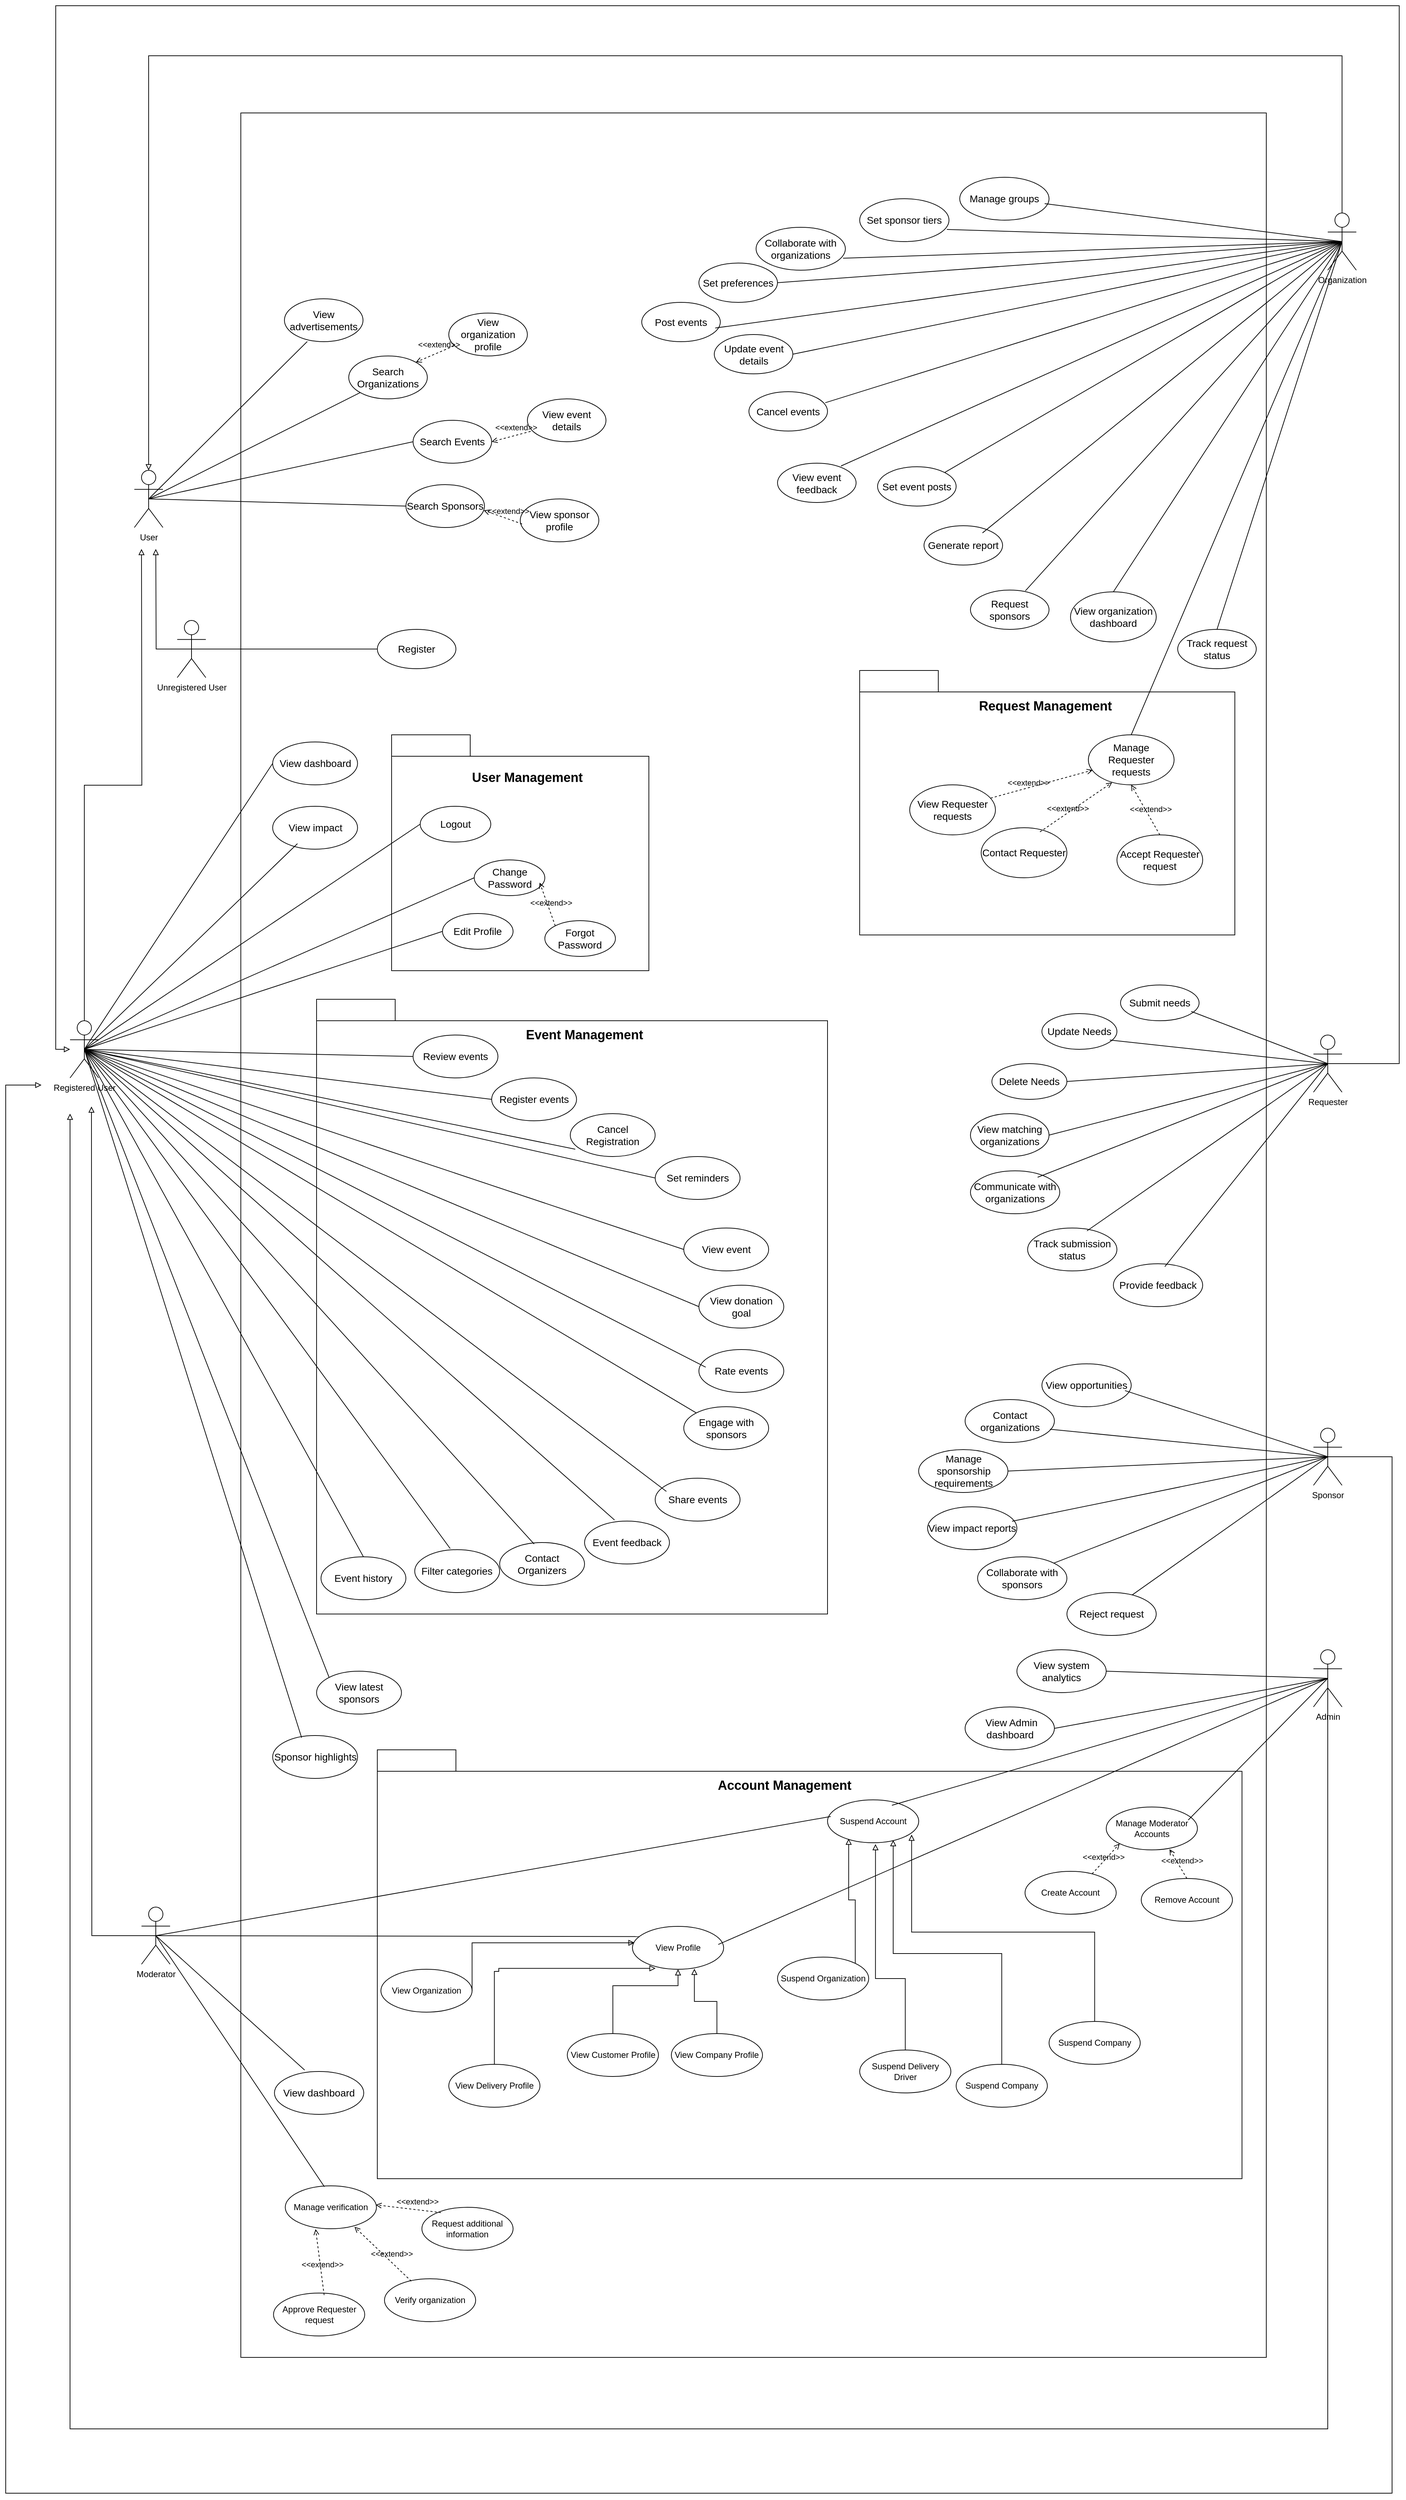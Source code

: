 <mxfile version="24.6.4" type="github">
  <diagram name="Page-1" id="Twm9W9HTtbM4XkpbnREE">
    <mxGraphModel dx="7170" dy="5095" grid="1" gridSize="10" guides="1" tooltips="1" connect="1" arrows="1" fold="1" page="1" pageScale="1" pageWidth="850" pageHeight="1100" math="0" shadow="0">
      <root>
        <mxCell id="0" />
        <mxCell id="1" parent="0" />
        <mxCell id="WttHLfRJtksVpFeQmQ0g-1" value="" style="rounded=0;whiteSpace=wrap;html=1;" vertex="1" parent="1">
          <mxGeometry x="919" y="-380" width="1435" height="3140" as="geometry" />
        </mxCell>
        <mxCell id="WttHLfRJtksVpFeQmQ0g-2" value="User" style="shape=umlActor;verticalLabelPosition=bottom;verticalAlign=top;html=1;outlineConnect=0;" vertex="1" parent="1">
          <mxGeometry x="770" y="120" width="40" height="80" as="geometry" />
        </mxCell>
        <mxCell id="WttHLfRJtksVpFeQmQ0g-6" style="edgeStyle=orthogonalEdgeStyle;rounded=0;orthogonalLoop=1;jettySize=auto;html=1;exitX=0.5;exitY=0.5;exitDx=0;exitDy=0;exitPerimeter=0;endArrow=block;endFill=0;" edge="1" parent="1" source="WttHLfRJtksVpFeQmQ0g-3">
          <mxGeometry relative="1" as="geometry">
            <mxPoint x="800" y="230" as="targetPoint" />
          </mxGeometry>
        </mxCell>
        <mxCell id="WttHLfRJtksVpFeQmQ0g-3" value="Unregistered User&lt;div&gt;&lt;br&gt;&lt;/div&gt;" style="shape=umlActor;verticalLabelPosition=bottom;verticalAlign=top;html=1;outlineConnect=0;" vertex="1" parent="1">
          <mxGeometry x="830" y="330" width="40" height="80" as="geometry" />
        </mxCell>
        <mxCell id="WttHLfRJtksVpFeQmQ0g-4" value="&lt;font style=&quot;font-size: 14px;&quot;&gt;Register&lt;/font&gt;" style="ellipse;whiteSpace=wrap;html=1;" vertex="1" parent="1">
          <mxGeometry x="1110" y="342.5" width="110" height="55" as="geometry" />
        </mxCell>
        <mxCell id="WttHLfRJtksVpFeQmQ0g-5" value="" style="endArrow=none;html=1;rounded=0;entryX=0;entryY=0.5;entryDx=0;entryDy=0;exitX=0.5;exitY=0.5;exitDx=0;exitDy=0;exitPerimeter=0;" edge="1" parent="1" source="WttHLfRJtksVpFeQmQ0g-3" target="WttHLfRJtksVpFeQmQ0g-4">
          <mxGeometry width="50" height="50" relative="1" as="geometry">
            <mxPoint x="930" y="440" as="sourcePoint" />
            <mxPoint x="1150" y="440" as="targetPoint" />
          </mxGeometry>
        </mxCell>
        <mxCell id="WttHLfRJtksVpFeQmQ0g-7" value="&lt;span style=&quot;font-size: 14px;&quot;&gt;Search Organizations&lt;/span&gt;" style="ellipse;whiteSpace=wrap;html=1;" vertex="1" parent="1">
          <mxGeometry x="1070" y="-40" width="110" height="60" as="geometry" />
        </mxCell>
        <mxCell id="WttHLfRJtksVpFeQmQ0g-8" value="&lt;span style=&quot;font-size: 14px;&quot;&gt;Search Events&lt;/span&gt;" style="ellipse;whiteSpace=wrap;html=1;" vertex="1" parent="1">
          <mxGeometry x="1160" y="50" width="110" height="60" as="geometry" />
        </mxCell>
        <mxCell id="WttHLfRJtksVpFeQmQ0g-9" value="&lt;span style=&quot;font-size: 14px;&quot;&gt;Search Sponsors&lt;/span&gt;" style="ellipse;whiteSpace=wrap;html=1;" vertex="1" parent="1">
          <mxGeometry x="1150" y="140" width="110" height="60" as="geometry" />
        </mxCell>
        <mxCell id="WttHLfRJtksVpFeQmQ0g-10" value="&lt;span style=&quot;font-size: 14px;&quot;&gt;View advertisements&lt;/span&gt;" style="ellipse;whiteSpace=wrap;html=1;" vertex="1" parent="1">
          <mxGeometry x="980" y="-120" width="110" height="60" as="geometry" />
        </mxCell>
        <mxCell id="WttHLfRJtksVpFeQmQ0g-11" value="&lt;span style=&quot;font-size: 14px;&quot;&gt;View event details&lt;/span&gt;" style="ellipse;whiteSpace=wrap;html=1;" vertex="1" parent="1">
          <mxGeometry x="1320" y="20" width="110" height="60" as="geometry" />
        </mxCell>
        <mxCell id="WttHLfRJtksVpFeQmQ0g-12" value="&lt;span style=&quot;font-size: 14px;&quot;&gt;View sponsor profile&lt;/span&gt;" style="ellipse;whiteSpace=wrap;html=1;" vertex="1" parent="1">
          <mxGeometry x="1310" y="160" width="110" height="60" as="geometry" />
        </mxCell>
        <mxCell id="WttHLfRJtksVpFeQmQ0g-13" value="&lt;span style=&quot;font-size: 14px;&quot;&gt;View organization profile&lt;/span&gt;" style="ellipse;whiteSpace=wrap;html=1;" vertex="1" parent="1">
          <mxGeometry x="1210" y="-100" width="110" height="60" as="geometry" />
        </mxCell>
        <mxCell id="WttHLfRJtksVpFeQmQ0g-14" value="" style="endArrow=none;html=1;rounded=0;entryX=0;entryY=0.5;entryDx=0;entryDy=0;exitX=0.5;exitY=0.5;exitDx=0;exitDy=0;exitPerimeter=0;" edge="1" parent="1" source="WttHLfRJtksVpFeQmQ0g-2" target="WttHLfRJtksVpFeQmQ0g-9">
          <mxGeometry width="50" height="50" relative="1" as="geometry">
            <mxPoint x="820" y="260" as="sourcePoint" />
            <mxPoint x="1080" y="260" as="targetPoint" />
          </mxGeometry>
        </mxCell>
        <mxCell id="WttHLfRJtksVpFeQmQ0g-15" value="" style="endArrow=none;html=1;rounded=0;entryX=0;entryY=0.5;entryDx=0;entryDy=0;exitX=0.5;exitY=0.5;exitDx=0;exitDy=0;exitPerimeter=0;" edge="1" parent="1" source="WttHLfRJtksVpFeQmQ0g-2" target="WttHLfRJtksVpFeQmQ0g-8">
          <mxGeometry width="50" height="50" relative="1" as="geometry">
            <mxPoint x="760" y="80" as="sourcePoint" />
            <mxPoint x="1120" y="90" as="targetPoint" />
          </mxGeometry>
        </mxCell>
        <mxCell id="WttHLfRJtksVpFeQmQ0g-16" value="" style="endArrow=none;html=1;rounded=0;entryX=0;entryY=1;entryDx=0;entryDy=0;exitX=0.5;exitY=0.5;exitDx=0;exitDy=0;exitPerimeter=0;" edge="1" parent="1" source="WttHLfRJtksVpFeQmQ0g-2" target="WttHLfRJtksVpFeQmQ0g-7">
          <mxGeometry width="50" height="50" relative="1" as="geometry">
            <mxPoint x="460" y="60" as="sourcePoint" />
            <mxPoint x="830" y="-20" as="targetPoint" />
          </mxGeometry>
        </mxCell>
        <mxCell id="WttHLfRJtksVpFeQmQ0g-17" value="" style="endArrow=none;html=1;rounded=0;entryX=0.291;entryY=0.996;entryDx=0;entryDy=0;exitX=0.5;exitY=0.5;exitDx=0;exitDy=0;exitPerimeter=0;entryPerimeter=0;" edge="1" parent="1" source="WttHLfRJtksVpFeQmQ0g-2" target="WttHLfRJtksVpFeQmQ0g-10">
          <mxGeometry width="50" height="50" relative="1" as="geometry">
            <mxPoint x="470" y="89" as="sourcePoint" />
            <mxPoint x="766" y="-60" as="targetPoint" />
          </mxGeometry>
        </mxCell>
        <mxCell id="WttHLfRJtksVpFeQmQ0g-18" value="&amp;lt;&amp;lt;extend&amp;gt;&amp;gt;" style="html=1;verticalAlign=bottom;labelBackgroundColor=none;endArrow=open;endFill=0;dashed=1;rounded=0;exitX=0.023;exitY=0.583;exitDx=0;exitDy=0;entryX=0.991;entryY=0.6;entryDx=0;entryDy=0;entryPerimeter=0;exitPerimeter=0;" edge="1" parent="1" source="WttHLfRJtksVpFeQmQ0g-12" target="WttHLfRJtksVpFeQmQ0g-9">
          <mxGeometry x="-0.264" y="-2" width="160" relative="1" as="geometry">
            <mxPoint x="1220" y="310" as="sourcePoint" />
            <mxPoint x="1198" y="250" as="targetPoint" />
            <mxPoint as="offset" />
          </mxGeometry>
        </mxCell>
        <mxCell id="WttHLfRJtksVpFeQmQ0g-19" value="&amp;lt;&amp;lt;extend&amp;gt;&amp;gt;" style="html=1;verticalAlign=bottom;labelBackgroundColor=none;endArrow=open;endFill=0;dashed=1;rounded=0;exitX=0.041;exitY=0.758;exitDx=0;exitDy=0;entryX=1;entryY=0.5;entryDx=0;entryDy=0;exitPerimeter=0;" edge="1" parent="1" source="WttHLfRJtksVpFeQmQ0g-11" target="WttHLfRJtksVpFeQmQ0g-8">
          <mxGeometry x="-0.264" y="-2" width="160" relative="1" as="geometry">
            <mxPoint x="1329" y="139" as="sourcePoint" />
            <mxPoint x="1275" y="120" as="targetPoint" />
            <mxPoint as="offset" />
          </mxGeometry>
        </mxCell>
        <mxCell id="WttHLfRJtksVpFeQmQ0g-20" value="&amp;lt;&amp;lt;extend&amp;gt;&amp;gt;" style="html=1;verticalAlign=bottom;labelBackgroundColor=none;endArrow=open;endFill=0;dashed=1;rounded=0;exitX=0.064;exitY=0.767;exitDx=0;exitDy=0;entryX=1;entryY=0;entryDx=0;entryDy=0;exitPerimeter=0;" edge="1" parent="1" source="WttHLfRJtksVpFeQmQ0g-13" target="WttHLfRJtksVpFeQmQ0g-7">
          <mxGeometry x="-0.264" y="-2" width="160" relative="1" as="geometry">
            <mxPoint x="1255" y="20" as="sourcePoint" />
            <mxPoint x="1200" y="35" as="targetPoint" />
            <mxPoint as="offset" />
          </mxGeometry>
        </mxCell>
        <mxCell id="WttHLfRJtksVpFeQmQ0g-22" style="edgeStyle=orthogonalEdgeStyle;rounded=0;orthogonalLoop=1;jettySize=auto;html=1;exitX=0.5;exitY=0;exitDx=0;exitDy=0;exitPerimeter=0;endArrow=block;endFill=0;" edge="1" parent="1" source="WttHLfRJtksVpFeQmQ0g-21">
          <mxGeometry relative="1" as="geometry">
            <mxPoint x="780" y="230" as="targetPoint" />
          </mxGeometry>
        </mxCell>
        <mxCell id="WttHLfRJtksVpFeQmQ0g-21" value="&lt;div&gt;Registered User&lt;/div&gt;" style="shape=umlActor;verticalLabelPosition=bottom;verticalAlign=top;html=1;outlineConnect=0;" vertex="1" parent="1">
          <mxGeometry x="680" y="890" width="40" height="80" as="geometry" />
        </mxCell>
        <mxCell id="WttHLfRJtksVpFeQmQ0g-23" value="" style="shape=folder;fontStyle=1;tabWidth=110;tabHeight=30;tabPosition=left;html=1;boundedLbl=1;labelInHeader=1;container=0;collapsible=0;whiteSpace=wrap;" vertex="1" parent="1">
          <mxGeometry x="1130" y="490" width="360" height="330" as="geometry" />
        </mxCell>
        <mxCell id="WttHLfRJtksVpFeQmQ0g-24" value="&lt;b style=&quot;font-size: 18px;&quot;&gt;User Management&lt;/b&gt;" style="html=1;strokeColor=none;resizeWidth=1;resizeHeight=1;fillColor=none;part=1;connectable=0;allowArrows=0;deletable=0;whiteSpace=wrap;" vertex="1" parent="1">
          <mxGeometry x="1070" y="520" width="500" as="geometry">
            <mxPoint y="30" as="offset" />
          </mxGeometry>
        </mxCell>
        <mxCell id="WttHLfRJtksVpFeQmQ0g-25" value="&lt;font style=&quot;font-size: 14px;&quot;&gt;Logout&lt;/font&gt;" style="ellipse;whiteSpace=wrap;html=1;" vertex="1" parent="1">
          <mxGeometry x="1170.004" y="590" width="98.814" height="50" as="geometry" />
        </mxCell>
        <mxCell id="WttHLfRJtksVpFeQmQ0g-26" value="&lt;font style=&quot;font-size: 14px;&quot;&gt;Change Password&lt;/font&gt;" style="ellipse;whiteSpace=wrap;html=1;" vertex="1" parent="1">
          <mxGeometry x="1245.591" y="664.998" width="98.814" height="50" as="geometry" />
        </mxCell>
        <mxCell id="WttHLfRJtksVpFeQmQ0g-27" value="&lt;font style=&quot;font-size: 14px;&quot;&gt;Edit Profile&lt;/font&gt;" style="ellipse;whiteSpace=wrap;html=1;" vertex="1" parent="1">
          <mxGeometry x="1201.184" y="739.998" width="98.814" height="50" as="geometry" />
        </mxCell>
        <mxCell id="WttHLfRJtksVpFeQmQ0g-28" value="&lt;font style=&quot;font-size: 14px;&quot;&gt;Forgot Password&lt;/font&gt;" style="ellipse;whiteSpace=wrap;html=1;" vertex="1" parent="1">
          <mxGeometry x="1344.406" y="749.995" width="98.814" height="50" as="geometry" />
        </mxCell>
        <mxCell id="WttHLfRJtksVpFeQmQ0g-29" value="&amp;lt;&amp;lt;extend&amp;gt;&amp;gt;" style="html=1;verticalAlign=bottom;labelBackgroundColor=none;endArrow=open;endFill=0;dashed=1;rounded=0;exitX=0;exitY=0;exitDx=0;exitDy=0;entryX=0.927;entryY=0.634;entryDx=0;entryDy=0;entryPerimeter=0;" edge="1" parent="1" source="WttHLfRJtksVpFeQmQ0g-28" target="WttHLfRJtksVpFeQmQ0g-26">
          <mxGeometry x="-0.264" y="-2" width="160" relative="1" as="geometry">
            <mxPoint x="1960" y="680" as="sourcePoint" />
            <mxPoint x="1760" y="410" as="targetPoint" />
            <mxPoint as="offset" />
          </mxGeometry>
        </mxCell>
        <mxCell id="WttHLfRJtksVpFeQmQ0g-30" value="" style="endArrow=none;html=1;rounded=0;entryX=0;entryY=0.5;entryDx=0;entryDy=0;exitX=0.5;exitY=0.5;exitDx=0;exitDy=0;exitPerimeter=0;" edge="1" parent="1" source="WttHLfRJtksVpFeQmQ0g-21" target="WttHLfRJtksVpFeQmQ0g-25">
          <mxGeometry width="50" height="50" relative="1" as="geometry">
            <mxPoint x="780" y="520" as="sourcePoint" />
            <mxPoint x="1040" y="520" as="targetPoint" />
          </mxGeometry>
        </mxCell>
        <mxCell id="WttHLfRJtksVpFeQmQ0g-31" value="" style="endArrow=none;html=1;rounded=0;entryX=0;entryY=0.5;entryDx=0;entryDy=0;exitX=0.5;exitY=0.5;exitDx=0;exitDy=0;exitPerimeter=0;" edge="1" parent="1" source="WttHLfRJtksVpFeQmQ0g-21" target="WttHLfRJtksVpFeQmQ0g-26">
          <mxGeometry width="50" height="50" relative="1" as="geometry">
            <mxPoint x="600" y="690" as="sourcePoint" />
            <mxPoint x="1070" y="755" as="targetPoint" />
          </mxGeometry>
        </mxCell>
        <mxCell id="WttHLfRJtksVpFeQmQ0g-32" value="" style="endArrow=none;html=1;rounded=0;entryX=0;entryY=0.5;entryDx=0;entryDy=0;exitX=0.5;exitY=0.5;exitDx=0;exitDy=0;exitPerimeter=0;" edge="1" parent="1" source="WttHLfRJtksVpFeQmQ0g-21" target="WttHLfRJtksVpFeQmQ0g-27">
          <mxGeometry width="50" height="50" relative="1" as="geometry">
            <mxPoint x="517" y="665" as="sourcePoint" />
            <mxPoint x="1063" y="805" as="targetPoint" />
          </mxGeometry>
        </mxCell>
        <mxCell id="WttHLfRJtksVpFeQmQ0g-36" value="&lt;font style=&quot;font-size: 14px;&quot;&gt;View dashboard&lt;/font&gt;" style="ellipse;whiteSpace=wrap;html=1;" vertex="1" parent="1">
          <mxGeometry x="963.54" y="500" width="118.82" height="60" as="geometry" />
        </mxCell>
        <mxCell id="WttHLfRJtksVpFeQmQ0g-50" value="" style="shape=folder;fontStyle=1;tabWidth=110;tabHeight=30;tabPosition=left;html=1;boundedLbl=1;labelInHeader=1;container=0;collapsible=0;whiteSpace=wrap;" vertex="1" parent="1">
          <mxGeometry x="1025" y="860" width="715" height="860" as="geometry" />
        </mxCell>
        <mxCell id="WttHLfRJtksVpFeQmQ0g-33" value="&lt;font style=&quot;font-size: 14px;&quot;&gt;Set reminders&lt;/font&gt;" style="ellipse;whiteSpace=wrap;html=1;" vertex="1" parent="1">
          <mxGeometry x="1498.82" y="1080" width="118.82" height="60" as="geometry" />
        </mxCell>
        <mxCell id="WttHLfRJtksVpFeQmQ0g-34" value="&lt;font style=&quot;font-size: 14px;&quot;&gt;Register events&lt;/font&gt;" style="ellipse;whiteSpace=wrap;html=1;" vertex="1" parent="1">
          <mxGeometry x="1270" y="970" width="118.82" height="60" as="geometry" />
        </mxCell>
        <mxCell id="WttHLfRJtksVpFeQmQ0g-35" value="&lt;font style=&quot;font-size: 14px;&quot;&gt;Cancel Registration&lt;/font&gt;" style="ellipse;whiteSpace=wrap;html=1;" vertex="1" parent="1">
          <mxGeometry x="1380" y="1020" width="118.82" height="60" as="geometry" />
        </mxCell>
        <mxCell id="WttHLfRJtksVpFeQmQ0g-37" value="&lt;font style=&quot;font-size: 14px;&quot;&gt;Filter categories&lt;/font&gt;" style="ellipse;whiteSpace=wrap;html=1;" vertex="1" parent="1">
          <mxGeometry x="1162.36" y="1630" width="118.82" height="60" as="geometry" />
        </mxCell>
        <mxCell id="WttHLfRJtksVpFeQmQ0g-38" value="&lt;font style=&quot;font-size: 14px;&quot;&gt;Rate events&lt;/font&gt;" style="ellipse;whiteSpace=wrap;html=1;" vertex="1" parent="1">
          <mxGeometry x="1560.0" y="1350" width="118.82" height="60" as="geometry" />
        </mxCell>
        <mxCell id="WttHLfRJtksVpFeQmQ0g-39" value="&lt;font style=&quot;font-size: 14px;&quot;&gt;Review events&lt;/font&gt;" style="ellipse;whiteSpace=wrap;html=1;" vertex="1" parent="1">
          <mxGeometry x="1160.0" y="910" width="118.82" height="60" as="geometry" />
        </mxCell>
        <mxCell id="WttHLfRJtksVpFeQmQ0g-40" value="&lt;font style=&quot;font-size: 14px;&quot;&gt;Share events&lt;/font&gt;" style="ellipse;whiteSpace=wrap;html=1;" vertex="1" parent="1">
          <mxGeometry x="1498.82" y="1530" width="118.82" height="60" as="geometry" />
        </mxCell>
        <mxCell id="WttHLfRJtksVpFeQmQ0g-41" value="&lt;font style=&quot;font-size: 14px;&quot;&gt;Contact Organizers&lt;/font&gt;" style="ellipse;whiteSpace=wrap;html=1;" vertex="1" parent="1">
          <mxGeometry x="1281.18" y="1620" width="118.82" height="60" as="geometry" />
        </mxCell>
        <mxCell id="WttHLfRJtksVpFeQmQ0g-42" value="&lt;font style=&quot;font-size: 14px;&quot;&gt;View impact&lt;/font&gt;" style="ellipse;whiteSpace=wrap;html=1;" vertex="1" parent="1">
          <mxGeometry x="963.54" y="590" width="118.82" height="60" as="geometry" />
        </mxCell>
        <mxCell id="WttHLfRJtksVpFeQmQ0g-43" value="&lt;font style=&quot;font-size: 14px;&quot;&gt;View event&lt;/font&gt;" style="ellipse;whiteSpace=wrap;html=1;" vertex="1" parent="1">
          <mxGeometry x="1538.82" y="1180" width="118.82" height="60" as="geometry" />
        </mxCell>
        <mxCell id="WttHLfRJtksVpFeQmQ0g-44" value="&lt;font style=&quot;font-size: 14px;&quot;&gt;View donation goal&lt;/font&gt;" style="ellipse;whiteSpace=wrap;html=1;" vertex="1" parent="1">
          <mxGeometry x="1560.0" y="1260" width="118.82" height="60" as="geometry" />
        </mxCell>
        <mxCell id="WttHLfRJtksVpFeQmQ0g-47" value="&lt;font style=&quot;font-size: 14px;&quot;&gt;Engage with sponsors&lt;/font&gt;" style="ellipse;whiteSpace=wrap;html=1;" vertex="1" parent="1">
          <mxGeometry x="1538.82" y="1430" width="118.82" height="60" as="geometry" />
        </mxCell>
        <mxCell id="WttHLfRJtksVpFeQmQ0g-48" value="&lt;font style=&quot;font-size: 14px;&quot;&gt;Event history&lt;/font&gt;" style="ellipse;whiteSpace=wrap;html=1;" vertex="1" parent="1">
          <mxGeometry x="1031.18" y="1640" width="118.82" height="60" as="geometry" />
        </mxCell>
        <mxCell id="WttHLfRJtksVpFeQmQ0g-49" value="&lt;font style=&quot;font-size: 14px;&quot;&gt;Event feedback&lt;/font&gt;" style="ellipse;whiteSpace=wrap;html=1;" vertex="1" parent="1">
          <mxGeometry x="1400.0" y="1590" width="118.82" height="60" as="geometry" />
        </mxCell>
        <mxCell id="WttHLfRJtksVpFeQmQ0g-45" value="&lt;font style=&quot;font-size: 14px;&quot;&gt;View latest sponsors&lt;/font&gt;" style="ellipse;whiteSpace=wrap;html=1;" vertex="1" parent="1">
          <mxGeometry x="1025.0" y="1800" width="118.82" height="60" as="geometry" />
        </mxCell>
        <mxCell id="WttHLfRJtksVpFeQmQ0g-46" value="&lt;font style=&quot;font-size: 14px;&quot;&gt;Sponsor highlights&lt;/font&gt;" style="ellipse;whiteSpace=wrap;html=1;" vertex="1" parent="1">
          <mxGeometry x="963.54" y="1890" width="118.82" height="60" as="geometry" />
        </mxCell>
        <mxCell id="WttHLfRJtksVpFeQmQ0g-51" value="&lt;b style=&quot;font-size: 18px;&quot;&gt;Event Management&lt;/b&gt;" style="html=1;strokeColor=none;resizeWidth=1;resizeHeight=1;fillColor=none;part=1;connectable=0;allowArrows=0;deletable=0;whiteSpace=wrap;" vertex="1" parent="1">
          <mxGeometry x="1150" y="880" width="500" as="geometry">
            <mxPoint y="30" as="offset" />
          </mxGeometry>
        </mxCell>
        <mxCell id="WttHLfRJtksVpFeQmQ0g-52" value="" style="endArrow=none;html=1;rounded=0;entryX=0;entryY=0.5;entryDx=0;entryDy=0;exitX=0.5;exitY=0.5;exitDx=0;exitDy=0;exitPerimeter=0;" edge="1" parent="1" source="WttHLfRJtksVpFeQmQ0g-21" target="WttHLfRJtksVpFeQmQ0g-36">
          <mxGeometry width="50" height="50" relative="1" as="geometry">
            <mxPoint x="240" y="1005" as="sourcePoint" />
            <mxPoint x="710" y="690" as="targetPoint" />
          </mxGeometry>
        </mxCell>
        <mxCell id="WttHLfRJtksVpFeQmQ0g-53" value="" style="endArrow=none;html=1;rounded=0;entryX=0.292;entryY=0.871;entryDx=0;entryDy=0;exitX=0.5;exitY=0.5;exitDx=0;exitDy=0;exitPerimeter=0;entryPerimeter=0;" edge="1" parent="1" source="WttHLfRJtksVpFeQmQ0g-21" target="WttHLfRJtksVpFeQmQ0g-42">
          <mxGeometry width="50" height="50" relative="1" as="geometry">
            <mxPoint x="699.54" y="1030" as="sourcePoint" />
            <mxPoint x="963.54" y="630" as="targetPoint" />
          </mxGeometry>
        </mxCell>
        <mxCell id="WttHLfRJtksVpFeQmQ0g-54" value="" style="endArrow=none;html=1;rounded=0;entryX=0;entryY=0.5;entryDx=0;entryDy=0;exitX=0.5;exitY=0.5;exitDx=0;exitDy=0;exitPerimeter=0;" edge="1" parent="1" source="WttHLfRJtksVpFeQmQ0g-21" target="WttHLfRJtksVpFeQmQ0g-39">
          <mxGeometry width="50" height="50" relative="1" as="geometry">
            <mxPoint x="640" y="1298" as="sourcePoint" />
            <mxPoint x="938" y="1010" as="targetPoint" />
          </mxGeometry>
        </mxCell>
        <mxCell id="WttHLfRJtksVpFeQmQ0g-55" value="" style="endArrow=none;html=1;rounded=0;entryX=0;entryY=0.5;entryDx=0;entryDy=0;exitX=0.5;exitY=0.5;exitDx=0;exitDy=0;exitPerimeter=0;" edge="1" parent="1" source="WttHLfRJtksVpFeQmQ0g-21" target="WttHLfRJtksVpFeQmQ0g-34">
          <mxGeometry width="50" height="50" relative="1" as="geometry">
            <mxPoint x="680" y="1050" as="sourcePoint" />
            <mxPoint x="1140" y="1060" as="targetPoint" />
          </mxGeometry>
        </mxCell>
        <mxCell id="WttHLfRJtksVpFeQmQ0g-56" value="" style="endArrow=none;html=1;rounded=0;entryX=0.059;entryY=0.829;entryDx=0;entryDy=0;exitX=0.5;exitY=0.5;exitDx=0;exitDy=0;exitPerimeter=0;entryPerimeter=0;" edge="1" parent="1" source="WttHLfRJtksVpFeQmQ0g-21" target="WttHLfRJtksVpFeQmQ0g-35">
          <mxGeometry width="50" height="50" relative="1" as="geometry">
            <mxPoint x="680" y="1050" as="sourcePoint" />
            <mxPoint x="1250" y="1120" as="targetPoint" />
          </mxGeometry>
        </mxCell>
        <mxCell id="WttHLfRJtksVpFeQmQ0g-57" value="" style="endArrow=none;html=1;rounded=0;entryX=0;entryY=0.5;entryDx=0;entryDy=0;exitX=0.5;exitY=0.5;exitDx=0;exitDy=0;exitPerimeter=0;" edge="1" parent="1" source="WttHLfRJtksVpFeQmQ0g-21" target="WttHLfRJtksVpFeQmQ0g-33">
          <mxGeometry width="50" height="50" relative="1" as="geometry">
            <mxPoint x="670" y="1050" as="sourcePoint" />
            <mxPoint x="1357" y="1190" as="targetPoint" />
          </mxGeometry>
        </mxCell>
        <mxCell id="WttHLfRJtksVpFeQmQ0g-58" value="" style="endArrow=none;html=1;rounded=0;entryX=0;entryY=0.5;entryDx=0;entryDy=0;exitX=0.5;exitY=0.5;exitDx=0;exitDy=0;exitPerimeter=0;" edge="1" parent="1" source="WttHLfRJtksVpFeQmQ0g-21" target="WttHLfRJtksVpFeQmQ0g-43">
          <mxGeometry width="50" height="50" relative="1" as="geometry">
            <mxPoint x="670" y="1040" as="sourcePoint" />
            <mxPoint x="1469" y="1220" as="targetPoint" />
          </mxGeometry>
        </mxCell>
        <mxCell id="WttHLfRJtksVpFeQmQ0g-59" value="" style="endArrow=none;html=1;rounded=0;entryX=0;entryY=0.5;entryDx=0;entryDy=0;exitX=0.5;exitY=0.5;exitDx=0;exitDy=0;exitPerimeter=0;" edge="1" parent="1" source="WttHLfRJtksVpFeQmQ0g-21" target="WttHLfRJtksVpFeQmQ0g-44">
          <mxGeometry width="50" height="50" relative="1" as="geometry">
            <mxPoint x="620" y="1060" as="sourcePoint" />
            <mxPoint x="1459" y="1340" as="targetPoint" />
          </mxGeometry>
        </mxCell>
        <mxCell id="WttHLfRJtksVpFeQmQ0g-60" value="" style="endArrow=none;html=1;rounded=0;entryX=0.08;entryY=0.412;entryDx=0;entryDy=0;exitX=0.5;exitY=0.5;exitDx=0;exitDy=0;exitPerimeter=0;entryPerimeter=0;" edge="1" parent="1" source="WttHLfRJtksVpFeQmQ0g-21" target="WttHLfRJtksVpFeQmQ0g-38">
          <mxGeometry width="50" height="50" relative="1" as="geometry">
            <mxPoint x="638.82" y="1040" as="sourcePoint" />
            <mxPoint x="1498.82" y="1400" as="targetPoint" />
          </mxGeometry>
        </mxCell>
        <mxCell id="WttHLfRJtksVpFeQmQ0g-61" value="" style="endArrow=none;html=1;rounded=0;entryX=0;entryY=0;entryDx=0;entryDy=0;exitX=0.5;exitY=0.5;exitDx=0;exitDy=0;exitPerimeter=0;" edge="1" parent="1" source="WttHLfRJtksVpFeQmQ0g-21" target="WttHLfRJtksVpFeQmQ0g-47">
          <mxGeometry width="50" height="50" relative="1" as="geometry">
            <mxPoint x="573.22" y="1020" as="sourcePoint" />
            <mxPoint x="1443.22" y="1465" as="targetPoint" />
          </mxGeometry>
        </mxCell>
        <mxCell id="WttHLfRJtksVpFeQmQ0g-62" value="" style="endArrow=none;html=1;rounded=0;entryX=0.132;entryY=0.308;entryDx=0;entryDy=0;exitX=0.5;exitY=0.5;exitDx=0;exitDy=0;exitPerimeter=0;entryPerimeter=0;" edge="1" parent="1" source="WttHLfRJtksVpFeQmQ0g-21" target="WttHLfRJtksVpFeQmQ0g-40">
          <mxGeometry width="50" height="50" relative="1" as="geometry">
            <mxPoint x="510" y="1000" as="sourcePoint" />
            <mxPoint x="1366" y="1509" as="targetPoint" />
          </mxGeometry>
        </mxCell>
        <mxCell id="WttHLfRJtksVpFeQmQ0g-63" value="" style="endArrow=none;html=1;rounded=0;entryX=0.353;entryY=-0.025;entryDx=0;entryDy=0;exitX=0.5;exitY=0.5;exitDx=0;exitDy=0;exitPerimeter=0;entryPerimeter=0;" edge="1" parent="1" source="WttHLfRJtksVpFeQmQ0g-21" target="WttHLfRJtksVpFeQmQ0g-49">
          <mxGeometry width="50" height="50" relative="1" as="geometry">
            <mxPoint x="550" y="981" as="sourcePoint" />
            <mxPoint x="1365" y="1599" as="targetPoint" />
          </mxGeometry>
        </mxCell>
        <mxCell id="WttHLfRJtksVpFeQmQ0g-64" value="" style="endArrow=none;html=1;rounded=0;entryX=0.407;entryY=0.037;entryDx=0;entryDy=0;exitX=0.5;exitY=0.5;exitDx=0;exitDy=0;exitPerimeter=0;entryPerimeter=0;" edge="1" parent="1" source="WttHLfRJtksVpFeQmQ0g-21" target="WttHLfRJtksVpFeQmQ0g-41">
          <mxGeometry width="50" height="50" relative="1" as="geometry">
            <mxPoint x="490" y="981" as="sourcePoint" />
            <mxPoint x="1232" y="1640" as="targetPoint" />
          </mxGeometry>
        </mxCell>
        <mxCell id="WttHLfRJtksVpFeQmQ0g-65" value="" style="endArrow=none;html=1;rounded=0;entryX=0.418;entryY=-0.025;entryDx=0;entryDy=0;exitX=0.5;exitY=0.5;exitDx=0;exitDy=0;exitPerimeter=0;entryPerimeter=0;" edge="1" parent="1" source="WttHLfRJtksVpFeQmQ0g-21" target="WttHLfRJtksVpFeQmQ0g-37">
          <mxGeometry width="50" height="50" relative="1" as="geometry">
            <mxPoint x="520" y="958" as="sourcePoint" />
            <mxPoint x="1150" y="1650" as="targetPoint" />
          </mxGeometry>
        </mxCell>
        <mxCell id="WttHLfRJtksVpFeQmQ0g-66" value="" style="endArrow=none;html=1;rounded=0;entryX=0.5;entryY=0;entryDx=0;entryDy=0;exitX=0.5;exitY=0.5;exitDx=0;exitDy=0;exitPerimeter=0;" edge="1" parent="1" source="WttHLfRJtksVpFeQmQ0g-21" target="WttHLfRJtksVpFeQmQ0g-48">
          <mxGeometry width="50" height="50" relative="1" as="geometry">
            <mxPoint x="330" y="900" as="sourcePoint" />
            <mxPoint x="842" y="1599" as="targetPoint" />
          </mxGeometry>
        </mxCell>
        <mxCell id="WttHLfRJtksVpFeQmQ0g-67" value="" style="endArrow=none;html=1;rounded=0;entryX=0;entryY=0;entryDx=0;entryDy=0;exitX=0.5;exitY=0.5;exitDx=0;exitDy=0;exitPerimeter=0;" edge="1" parent="1" source="WttHLfRJtksVpFeQmQ0g-21" target="WttHLfRJtksVpFeQmQ0g-45">
          <mxGeometry width="50" height="50" relative="1" as="geometry">
            <mxPoint x="310" y="1020" as="sourcePoint" />
            <mxPoint x="701" y="1730" as="targetPoint" />
          </mxGeometry>
        </mxCell>
        <mxCell id="WttHLfRJtksVpFeQmQ0g-68" value="" style="endArrow=none;html=1;rounded=0;entryX=0.341;entryY=0.05;entryDx=0;entryDy=0;exitX=0.5;exitY=0.5;exitDx=0;exitDy=0;exitPerimeter=0;entryPerimeter=0;" edge="1" parent="1" source="WttHLfRJtksVpFeQmQ0g-21" target="WttHLfRJtksVpFeQmQ0g-46">
          <mxGeometry width="50" height="50" relative="1" as="geometry">
            <mxPoint x="480" y="1020" as="sourcePoint" />
            <mxPoint x="823" y="1899" as="targetPoint" />
          </mxGeometry>
        </mxCell>
        <mxCell id="WttHLfRJtksVpFeQmQ0g-69" value="&lt;div&gt;Organization&lt;/div&gt;" style="shape=umlActor;verticalLabelPosition=bottom;verticalAlign=top;html=1;outlineConnect=0;" vertex="1" parent="1">
          <mxGeometry x="2440" y="-240" width="40" height="80" as="geometry" />
        </mxCell>
        <mxCell id="WttHLfRJtksVpFeQmQ0g-70" value="&lt;font style=&quot;font-size: 14px;&quot;&gt;Set preferences&lt;/font&gt;" style="ellipse;whiteSpace=wrap;html=1;" vertex="1" parent="1">
          <mxGeometry x="1560" y="-170" width="110" height="55" as="geometry" />
        </mxCell>
        <mxCell id="WttHLfRJtksVpFeQmQ0g-71" value="&lt;font style=&quot;font-size: 14px;&quot;&gt;Post events&lt;/font&gt;" style="ellipse;whiteSpace=wrap;html=1;" vertex="1" parent="1">
          <mxGeometry x="1480" y="-115" width="110" height="55" as="geometry" />
        </mxCell>
        <mxCell id="WttHLfRJtksVpFeQmQ0g-72" value="&lt;font style=&quot;font-size: 14px;&quot;&gt;Update event details&lt;/font&gt;" style="ellipse;whiteSpace=wrap;html=1;" vertex="1" parent="1">
          <mxGeometry x="1581.5" y="-70" width="110" height="55" as="geometry" />
        </mxCell>
        <mxCell id="WttHLfRJtksVpFeQmQ0g-73" value="&lt;font style=&quot;font-size: 14px;&quot;&gt;Cancel events&lt;/font&gt;" style="ellipse;whiteSpace=wrap;html=1;" vertex="1" parent="1">
          <mxGeometry x="1630" y="10" width="110" height="55" as="geometry" />
        </mxCell>
        <mxCell id="WttHLfRJtksVpFeQmQ0g-74" value="&lt;font style=&quot;font-size: 14px;&quot;&gt;View event feedback&lt;/font&gt;" style="ellipse;whiteSpace=wrap;html=1;" vertex="1" parent="1">
          <mxGeometry x="1670" y="110" width="110" height="55" as="geometry" />
        </mxCell>
        <mxCell id="WttHLfRJtksVpFeQmQ0g-75" value="&lt;font style=&quot;font-size: 14px;&quot;&gt;Set event posts&lt;/font&gt;" style="ellipse;whiteSpace=wrap;html=1;" vertex="1" parent="1">
          <mxGeometry x="1810" y="115" width="110" height="55" as="geometry" />
        </mxCell>
        <mxCell id="WttHLfRJtksVpFeQmQ0g-76" value="&lt;span style=&quot;font-size: 14px;&quot;&gt;Generate report&lt;/span&gt;" style="ellipse;whiteSpace=wrap;html=1;" vertex="1" parent="1">
          <mxGeometry x="1875" y="197.5" width="110" height="55" as="geometry" />
        </mxCell>
        <mxCell id="WttHLfRJtksVpFeQmQ0g-77" value="&lt;span style=&quot;font-size: 14px;&quot;&gt;Request sponsors&lt;/span&gt;" style="ellipse;whiteSpace=wrap;html=1;" vertex="1" parent="1">
          <mxGeometry x="1940" y="287.5" width="110" height="55" as="geometry" />
        </mxCell>
        <mxCell id="WttHLfRJtksVpFeQmQ0g-79" value="&lt;span style=&quot;font-size: 14px;&quot;&gt;View organization dashboard&lt;/span&gt;" style="ellipse;whiteSpace=wrap;html=1;" vertex="1" parent="1">
          <mxGeometry x="2080" y="290" width="120" height="70" as="geometry" />
        </mxCell>
        <mxCell id="WttHLfRJtksVpFeQmQ0g-86" value="" style="endArrow=none;html=1;rounded=0;entryX=0.5;entryY=0.5;entryDx=0;entryDy=0;exitX=1;exitY=0.5;exitDx=0;exitDy=0;entryPerimeter=0;" edge="1" parent="1" source="WttHLfRJtksVpFeQmQ0g-70" target="WttHLfRJtksVpFeQmQ0g-69">
          <mxGeometry width="50" height="50" relative="1" as="geometry">
            <mxPoint x="2014" y="197.5" as="sourcePoint" />
            <mxPoint x="2236" y="-22.5" as="targetPoint" />
          </mxGeometry>
        </mxCell>
        <mxCell id="WttHLfRJtksVpFeQmQ0g-87" value="" style="endArrow=none;html=1;rounded=0;entryX=0.5;entryY=0.5;entryDx=0;entryDy=0;exitX=0.935;exitY=0.653;exitDx=0;exitDy=0;entryPerimeter=0;exitPerimeter=0;" edge="1" parent="1" source="WttHLfRJtksVpFeQmQ0g-71" target="WttHLfRJtksVpFeQmQ0g-69">
          <mxGeometry width="50" height="50" relative="1" as="geometry">
            <mxPoint x="1970" y="-30" as="sourcePoint" />
            <mxPoint x="2320" y="-18" as="targetPoint" />
          </mxGeometry>
        </mxCell>
        <mxCell id="WttHLfRJtksVpFeQmQ0g-88" value="" style="endArrow=none;html=1;rounded=0;entryX=0.5;entryY=0.5;entryDx=0;entryDy=0;exitX=1;exitY=0.5;exitDx=0;exitDy=0;entryPerimeter=0;" edge="1" parent="1" source="WttHLfRJtksVpFeQmQ0g-72" target="WttHLfRJtksVpFeQmQ0g-69">
          <mxGeometry width="50" height="50" relative="1" as="geometry">
            <mxPoint x="1899" y="10.5" as="sourcePoint" />
            <mxPoint x="2381" y="-30.5" as="targetPoint" />
          </mxGeometry>
        </mxCell>
        <mxCell id="WttHLfRJtksVpFeQmQ0g-89" value="" style="endArrow=none;html=1;rounded=0;entryX=0.5;entryY=0.5;entryDx=0;entryDy=0;exitX=0.971;exitY=0.281;exitDx=0;exitDy=0;entryPerimeter=0;exitPerimeter=0;" edge="1" parent="1" source="WttHLfRJtksVpFeQmQ0g-73" target="WttHLfRJtksVpFeQmQ0g-69">
          <mxGeometry width="50" height="50" relative="1" as="geometry">
            <mxPoint x="1860" y="80" as="sourcePoint" />
            <mxPoint x="2430" y="-23" as="targetPoint" />
          </mxGeometry>
        </mxCell>
        <mxCell id="WttHLfRJtksVpFeQmQ0g-90" value="" style="endArrow=none;html=1;rounded=0;entryX=0.5;entryY=0.5;entryDx=0;entryDy=0;exitX=0.807;exitY=0.073;exitDx=0;exitDy=0;entryPerimeter=0;exitPerimeter=0;" edge="1" parent="1" source="WttHLfRJtksVpFeQmQ0g-74" target="WttHLfRJtksVpFeQmQ0g-69">
          <mxGeometry width="50" height="50" relative="1" as="geometry">
            <mxPoint x="1890" y="60" as="sourcePoint" />
            <mxPoint x="2473" y="-110" as="targetPoint" />
          </mxGeometry>
        </mxCell>
        <mxCell id="WttHLfRJtksVpFeQmQ0g-91" value="" style="endArrow=none;html=1;rounded=0;entryX=0.5;entryY=0.5;entryDx=0;entryDy=0;exitX=1;exitY=0;exitDx=0;exitDy=0;entryPerimeter=0;" edge="1" parent="1" source="WttHLfRJtksVpFeQmQ0g-75" target="WttHLfRJtksVpFeQmQ0g-69">
          <mxGeometry width="50" height="50" relative="1" as="geometry">
            <mxPoint x="1880" y="109.5" as="sourcePoint" />
            <mxPoint x="2481" y="-129.5" as="targetPoint" />
          </mxGeometry>
        </mxCell>
        <mxCell id="WttHLfRJtksVpFeQmQ0g-92" value="" style="endArrow=none;html=1;rounded=0;entryX=0.5;entryY=0.5;entryDx=0;entryDy=0;exitX=0.744;exitY=0.183;exitDx=0;exitDy=0;entryPerimeter=0;exitPerimeter=0;" edge="1" parent="1" source="WttHLfRJtksVpFeQmQ0g-76" target="WttHLfRJtksVpFeQmQ0g-69">
          <mxGeometry width="50" height="50" relative="1" as="geometry">
            <mxPoint x="1920" y="223" as="sourcePoint" />
            <mxPoint x="2476" y="-100" as="targetPoint" />
          </mxGeometry>
        </mxCell>
        <mxCell id="WttHLfRJtksVpFeQmQ0g-93" value="" style="endArrow=none;html=1;rounded=0;entryX=0.5;entryY=0.5;entryDx=0;entryDy=0;exitX=0.699;exitY=0.019;exitDx=0;exitDy=0;entryPerimeter=0;exitPerimeter=0;" edge="1" parent="1" source="WttHLfRJtksVpFeQmQ0g-77" target="WttHLfRJtksVpFeQmQ0g-69">
          <mxGeometry width="50" height="50" relative="1" as="geometry">
            <mxPoint x="1967" y="308" as="sourcePoint" />
            <mxPoint x="2470" y="-100" as="targetPoint" />
          </mxGeometry>
        </mxCell>
        <mxCell id="WttHLfRJtksVpFeQmQ0g-94" value="" style="endArrow=none;html=1;rounded=0;entryX=0.5;entryY=0.5;entryDx=0;entryDy=0;exitX=0.5;exitY=0;exitDx=0;exitDy=0;entryPerimeter=0;" edge="1" parent="1" source="WttHLfRJtksVpFeQmQ0g-79" target="WttHLfRJtksVpFeQmQ0g-69">
          <mxGeometry width="50" height="50" relative="1" as="geometry">
            <mxPoint x="2037" y="379" as="sourcePoint" />
            <mxPoint x="2480" y="-110" as="targetPoint" />
          </mxGeometry>
        </mxCell>
        <mxCell id="WttHLfRJtksVpFeQmQ0g-96" value="" style="shape=folder;fontStyle=1;tabWidth=110;tabHeight=30;tabPosition=left;html=1;boundedLbl=1;labelInHeader=1;container=0;collapsible=0;whiteSpace=wrap;" vertex="1" parent="1">
          <mxGeometry x="1785" y="400" width="525" height="370" as="geometry" />
        </mxCell>
        <mxCell id="WttHLfRJtksVpFeQmQ0g-78" value="&lt;span style=&quot;font-size: 14px;&quot;&gt;View Requester requests&lt;/span&gt;" style="ellipse;whiteSpace=wrap;html=1;" vertex="1" parent="1">
          <mxGeometry x="1855" y="560" width="120" height="70" as="geometry" />
        </mxCell>
        <mxCell id="WttHLfRJtksVpFeQmQ0g-80" value="&lt;span style=&quot;font-size: 14px;&quot;&gt;Manage Requester requests&lt;/span&gt;" style="ellipse;whiteSpace=wrap;html=1;" vertex="1" parent="1">
          <mxGeometry x="2105" y="490" width="120" height="70" as="geometry" />
        </mxCell>
        <mxCell id="WttHLfRJtksVpFeQmQ0g-81" value="&lt;span style=&quot;font-size: 14px;&quot;&gt;Accept Requester request&lt;/span&gt;" style="ellipse;whiteSpace=wrap;html=1;" vertex="1" parent="1">
          <mxGeometry x="2145" y="630" width="120" height="70" as="geometry" />
        </mxCell>
        <mxCell id="WttHLfRJtksVpFeQmQ0g-82" value="&lt;span style=&quot;font-size: 14px;&quot;&gt;Contact Requester&lt;/span&gt;" style="ellipse;whiteSpace=wrap;html=1;" vertex="1" parent="1">
          <mxGeometry x="1955" y="620" width="120" height="70" as="geometry" />
        </mxCell>
        <mxCell id="WttHLfRJtksVpFeQmQ0g-83" value="&amp;lt;&amp;lt;extend&amp;gt;&amp;gt;" style="html=1;verticalAlign=bottom;labelBackgroundColor=none;endArrow=open;endFill=0;dashed=1;rounded=0;entryX=0.05;entryY=0.706;entryDx=0;entryDy=0;entryPerimeter=0;exitX=0.944;exitY=0.265;exitDx=0;exitDy=0;exitPerimeter=0;" edge="1" parent="1" source="WttHLfRJtksVpFeQmQ0g-78" target="WttHLfRJtksVpFeQmQ0g-80">
          <mxGeometry x="-0.264" y="-2" width="160" relative="1" as="geometry">
            <mxPoint x="1456.84" y="-210" as="sourcePoint" />
            <mxPoint x="1678.82" y="446" as="targetPoint" />
            <mxPoint as="offset" />
          </mxGeometry>
        </mxCell>
        <mxCell id="WttHLfRJtksVpFeQmQ0g-84" value="&amp;lt;&amp;lt;extend&amp;gt;&amp;gt;" style="html=1;verticalAlign=bottom;labelBackgroundColor=none;endArrow=open;endFill=0;dashed=1;rounded=0;entryX=0.277;entryY=0.953;entryDx=0;entryDy=0;entryPerimeter=0;exitX=0.686;exitY=0.083;exitDx=0;exitDy=0;exitPerimeter=0;" edge="1" parent="1" source="WttHLfRJtksVpFeQmQ0g-82" target="WttHLfRJtksVpFeQmQ0g-80">
          <mxGeometry x="-0.264" y="-2" width="160" relative="1" as="geometry">
            <mxPoint x="2083" y="545" as="sourcePoint" />
            <mxPoint x="2216" y="465" as="targetPoint" />
            <mxPoint as="offset" />
          </mxGeometry>
        </mxCell>
        <mxCell id="WttHLfRJtksVpFeQmQ0g-85" value="&amp;lt;&amp;lt;extend&amp;gt;&amp;gt;" style="html=1;verticalAlign=bottom;labelBackgroundColor=none;endArrow=open;endFill=0;dashed=1;rounded=0;entryX=0.5;entryY=1;entryDx=0;entryDy=0;exitX=0.5;exitY=0;exitDx=0;exitDy=0;" edge="1" parent="1" source="WttHLfRJtksVpFeQmQ0g-81" target="WttHLfRJtksVpFeQmQ0g-80">
          <mxGeometry x="-0.264" y="-2" width="160" relative="1" as="geometry">
            <mxPoint x="2152" y="556" as="sourcePoint" />
            <mxPoint x="2243" y="437" as="targetPoint" />
            <mxPoint as="offset" />
          </mxGeometry>
        </mxCell>
        <mxCell id="WttHLfRJtksVpFeQmQ0g-95" value="" style="endArrow=none;html=1;rounded=0;exitX=0.5;exitY=0;exitDx=0;exitDy=0;entryX=0.5;entryY=0.5;entryDx=0;entryDy=0;entryPerimeter=0;" edge="1" parent="1" source="WttHLfRJtksVpFeQmQ0g-80" target="WttHLfRJtksVpFeQmQ0g-69">
          <mxGeometry width="50" height="50" relative="1" as="geometry">
            <mxPoint x="2150" y="300" as="sourcePoint" />
            <mxPoint x="2530" y="-150" as="targetPoint" />
          </mxGeometry>
        </mxCell>
        <mxCell id="WttHLfRJtksVpFeQmQ0g-97" value="&lt;b style=&quot;font-size: 18px;&quot;&gt;Request Management&lt;/b&gt;" style="html=1;strokeColor=none;resizeWidth=1;resizeHeight=1;fillColor=none;part=1;connectable=0;allowArrows=0;deletable=0;whiteSpace=wrap;" vertex="1" parent="1">
          <mxGeometry x="1795" y="420" width="500" as="geometry">
            <mxPoint y="30" as="offset" />
          </mxGeometry>
        </mxCell>
        <mxCell id="WttHLfRJtksVpFeQmQ0g-183" style="edgeStyle=orthogonalEdgeStyle;rounded=0;orthogonalLoop=1;jettySize=auto;html=1;exitX=0.5;exitY=0.5;exitDx=0;exitDy=0;exitPerimeter=0;endArrow=block;endFill=0;" edge="1" parent="1" source="WttHLfRJtksVpFeQmQ0g-98" target="WttHLfRJtksVpFeQmQ0g-21">
          <mxGeometry relative="1" as="geometry">
            <mxPoint x="660" y="870" as="targetPoint" />
            <Array as="points">
              <mxPoint x="2540" y="950" />
              <mxPoint x="2540" y="-530" />
              <mxPoint x="660" y="-530" />
              <mxPoint x="660" y="930" />
            </Array>
          </mxGeometry>
        </mxCell>
        <mxCell id="WttHLfRJtksVpFeQmQ0g-98" value="&lt;div&gt;Requester&lt;/div&gt;" style="shape=umlActor;verticalLabelPosition=bottom;verticalAlign=top;html=1;outlineConnect=0;" vertex="1" parent="1">
          <mxGeometry x="2420" y="910" width="40" height="80" as="geometry" />
        </mxCell>
        <mxCell id="WttHLfRJtksVpFeQmQ0g-99" value="&lt;span style=&quot;font-size: 14px;&quot;&gt;Submit needs&lt;/span&gt;" style="ellipse;whiteSpace=wrap;html=1;" vertex="1" parent="1">
          <mxGeometry x="2150" y="840" width="110" height="50" as="geometry" />
        </mxCell>
        <mxCell id="WttHLfRJtksVpFeQmQ0g-100" value="&lt;span style=&quot;font-size: 14px;&quot;&gt;Update Needs&lt;/span&gt;" style="ellipse;whiteSpace=wrap;html=1;" vertex="1" parent="1">
          <mxGeometry x="2040" y="880" width="105" height="50" as="geometry" />
        </mxCell>
        <mxCell id="WttHLfRJtksVpFeQmQ0g-101" value="&lt;span style=&quot;font-size: 14px;&quot;&gt;Delete Needs&lt;/span&gt;" style="ellipse;whiteSpace=wrap;html=1;" vertex="1" parent="1">
          <mxGeometry x="1970" y="950" width="105" height="50" as="geometry" />
        </mxCell>
        <mxCell id="WttHLfRJtksVpFeQmQ0g-102" value="&lt;span style=&quot;font-size: 14px;&quot;&gt;View matching organizations&lt;/span&gt;" style="ellipse;whiteSpace=wrap;html=1;" vertex="1" parent="1">
          <mxGeometry x="1940" y="1020" width="110" height="60" as="geometry" />
        </mxCell>
        <mxCell id="WttHLfRJtksVpFeQmQ0g-103" value="&lt;span style=&quot;font-size: 14px;&quot;&gt;Communicate with organizations&lt;/span&gt;" style="ellipse;whiteSpace=wrap;html=1;" vertex="1" parent="1">
          <mxGeometry x="1940" y="1100" width="125" height="60" as="geometry" />
        </mxCell>
        <mxCell id="WttHLfRJtksVpFeQmQ0g-104" value="&lt;span style=&quot;font-size: 14px;&quot;&gt;Track submission status&lt;/span&gt;" style="ellipse;whiteSpace=wrap;html=1;" vertex="1" parent="1">
          <mxGeometry x="2020" y="1180" width="125" height="60" as="geometry" />
        </mxCell>
        <mxCell id="WttHLfRJtksVpFeQmQ0g-105" value="&lt;span style=&quot;font-size: 14px;&quot;&gt;Provide feedback&lt;/span&gt;" style="ellipse;whiteSpace=wrap;html=1;" vertex="1" parent="1">
          <mxGeometry x="2140" y="1230" width="125" height="60" as="geometry" />
        </mxCell>
        <mxCell id="WttHLfRJtksVpFeQmQ0g-106" value="" style="endArrow=none;html=1;rounded=0;entryX=0.5;entryY=0.5;entryDx=0;entryDy=0;exitX=0.9;exitY=0.74;exitDx=0;exitDy=0;exitPerimeter=0;entryPerimeter=0;" edge="1" parent="1" source="WttHLfRJtksVpFeQmQ0g-99" target="WttHLfRJtksVpFeQmQ0g-98">
          <mxGeometry width="50" height="50" relative="1" as="geometry">
            <mxPoint x="1550" y="930" as="sourcePoint" />
            <mxPoint x="2349" y="1110" as="targetPoint" />
          </mxGeometry>
        </mxCell>
        <mxCell id="WttHLfRJtksVpFeQmQ0g-107" value="" style="endArrow=none;html=1;rounded=0;entryX=0.5;entryY=0.5;entryDx=0;entryDy=0;exitX=0.905;exitY=0.74;exitDx=0;exitDy=0;exitPerimeter=0;entryPerimeter=0;" edge="1" parent="1" source="WttHLfRJtksVpFeQmQ0g-100" target="WttHLfRJtksVpFeQmQ0g-98">
          <mxGeometry width="50" height="50" relative="1" as="geometry">
            <mxPoint x="2100" y="990" as="sourcePoint" />
            <mxPoint x="2291" y="1063" as="targetPoint" />
          </mxGeometry>
        </mxCell>
        <mxCell id="WttHLfRJtksVpFeQmQ0g-108" value="" style="endArrow=none;html=1;rounded=0;entryX=0.5;entryY=0.5;entryDx=0;entryDy=0;exitX=1;exitY=0.5;exitDx=0;exitDy=0;entryPerimeter=0;" edge="1" parent="1" source="WttHLfRJtksVpFeQmQ0g-101" target="WttHLfRJtksVpFeQmQ0g-98">
          <mxGeometry width="50" height="50" relative="1" as="geometry">
            <mxPoint x="2080" y="1000" as="sourcePoint" />
            <mxPoint x="2385" y="1033" as="targetPoint" />
          </mxGeometry>
        </mxCell>
        <mxCell id="WttHLfRJtksVpFeQmQ0g-109" value="" style="endArrow=none;html=1;rounded=0;entryX=0.5;entryY=0.5;entryDx=0;entryDy=0;exitX=1;exitY=0.5;exitDx=0;exitDy=0;entryPerimeter=0;" edge="1" parent="1" source="WttHLfRJtksVpFeQmQ0g-102" target="WttHLfRJtksVpFeQmQ0g-98">
          <mxGeometry width="50" height="50" relative="1" as="geometry">
            <mxPoint x="2050" y="1055" as="sourcePoint" />
            <mxPoint x="2415" y="1030" as="targetPoint" />
          </mxGeometry>
        </mxCell>
        <mxCell id="WttHLfRJtksVpFeQmQ0g-110" value="" style="endArrow=none;html=1;rounded=0;entryX=0.5;entryY=0.5;entryDx=0;entryDy=0;exitX=0.752;exitY=0.15;exitDx=0;exitDy=0;entryPerimeter=0;exitPerimeter=0;" edge="1" parent="1" source="WttHLfRJtksVpFeQmQ0g-103" target="WttHLfRJtksVpFeQmQ0g-98">
          <mxGeometry width="50" height="50" relative="1" as="geometry">
            <mxPoint x="2040" y="1140" as="sourcePoint" />
            <mxPoint x="2430" y="1040" as="targetPoint" />
          </mxGeometry>
        </mxCell>
        <mxCell id="WttHLfRJtksVpFeQmQ0g-111" value="" style="endArrow=none;html=1;rounded=0;entryX=0.5;entryY=0.5;entryDx=0;entryDy=0;exitX=0.664;exitY=0.067;exitDx=0;exitDy=0;entryPerimeter=0;exitPerimeter=0;" edge="1" parent="1" source="WttHLfRJtksVpFeQmQ0g-104" target="WttHLfRJtksVpFeQmQ0g-98">
          <mxGeometry width="50" height="50" relative="1" as="geometry">
            <mxPoint x="2040" y="1179" as="sourcePoint" />
            <mxPoint x="2446" y="1020" as="targetPoint" />
          </mxGeometry>
        </mxCell>
        <mxCell id="WttHLfRJtksVpFeQmQ0g-112" value="" style="endArrow=none;html=1;rounded=0;entryX=0.5;entryY=0.5;entryDx=0;entryDy=0;exitX=0.576;exitY=0.067;exitDx=0;exitDy=0;entryPerimeter=0;exitPerimeter=0;" edge="1" parent="1" source="WttHLfRJtksVpFeQmQ0g-105" target="WttHLfRJtksVpFeQmQ0g-98">
          <mxGeometry width="50" height="50" relative="1" as="geometry">
            <mxPoint x="2125" y="1254" as="sourcePoint" />
            <mxPoint x="2462" y="1020" as="targetPoint" />
          </mxGeometry>
        </mxCell>
        <mxCell id="WttHLfRJtksVpFeQmQ0g-186" style="edgeStyle=orthogonalEdgeStyle;rounded=0;orthogonalLoop=1;jettySize=auto;html=1;exitX=0.5;exitY=0.5;exitDx=0;exitDy=0;exitPerimeter=0;endArrow=block;endFill=0;" edge="1" parent="1" source="WttHLfRJtksVpFeQmQ0g-113">
          <mxGeometry relative="1" as="geometry">
            <mxPoint x="640" y="980" as="targetPoint" />
            <Array as="points">
              <mxPoint x="2530" y="1500" />
              <mxPoint x="2530" y="2950" />
              <mxPoint x="590" y="2950" />
              <mxPoint x="590" y="980" />
            </Array>
          </mxGeometry>
        </mxCell>
        <mxCell id="WttHLfRJtksVpFeQmQ0g-113" value="Sponsor" style="shape=umlActor;verticalLabelPosition=bottom;verticalAlign=top;html=1;outlineConnect=0;" vertex="1" parent="1">
          <mxGeometry x="2420" y="1460" width="40" height="80" as="geometry" />
        </mxCell>
        <mxCell id="WttHLfRJtksVpFeQmQ0g-114" value="&lt;span style=&quot;font-size: 14px;&quot;&gt;View opportunities&lt;/span&gt;" style="ellipse;whiteSpace=wrap;html=1;" vertex="1" parent="1">
          <mxGeometry x="2040" y="1370" width="125" height="60" as="geometry" />
        </mxCell>
        <mxCell id="WttHLfRJtksVpFeQmQ0g-115" value="&lt;span style=&quot;font-size: 14px;&quot;&gt;Contact organizations&lt;/span&gt;" style="ellipse;whiteSpace=wrap;html=1;" vertex="1" parent="1">
          <mxGeometry x="1932.5" y="1420" width="125" height="60" as="geometry" />
        </mxCell>
        <mxCell id="WttHLfRJtksVpFeQmQ0g-116" value="&lt;span style=&quot;font-size: 14px;&quot;&gt;Manage sponsorship requirements&lt;/span&gt;" style="ellipse;whiteSpace=wrap;html=1;" vertex="1" parent="1">
          <mxGeometry x="1867.5" y="1490" width="125" height="60" as="geometry" />
        </mxCell>
        <mxCell id="WttHLfRJtksVpFeQmQ0g-117" value="&lt;span style=&quot;font-size: 14px;&quot;&gt;View impact reports&lt;/span&gt;" style="ellipse;whiteSpace=wrap;html=1;" vertex="1" parent="1">
          <mxGeometry x="1880" y="1570" width="125" height="60" as="geometry" />
        </mxCell>
        <mxCell id="WttHLfRJtksVpFeQmQ0g-118" value="&lt;span style=&quot;font-size: 14px;&quot;&gt;Collaborate with sponsors&lt;/span&gt;" style="ellipse;whiteSpace=wrap;html=1;" vertex="1" parent="1">
          <mxGeometry x="1950" y="1640" width="125" height="60" as="geometry" />
        </mxCell>
        <mxCell id="WttHLfRJtksVpFeQmQ0g-119" value="&lt;span style=&quot;font-size: 14px;&quot;&gt;Collaborate with organizations&lt;/span&gt;" style="ellipse;whiteSpace=wrap;html=1;" vertex="1" parent="1">
          <mxGeometry x="1640" y="-220" width="125" height="60" as="geometry" />
        </mxCell>
        <mxCell id="WttHLfRJtksVpFeQmQ0g-120" value="" style="endArrow=none;html=1;rounded=0;entryX=0.5;entryY=0.5;entryDx=0;entryDy=0;exitX=0.974;exitY=0.721;exitDx=0;exitDy=0;entryPerimeter=0;exitPerimeter=0;" edge="1" parent="1" source="WttHLfRJtksVpFeQmQ0g-119" target="WttHLfRJtksVpFeQmQ0g-69">
          <mxGeometry width="50" height="50" relative="1" as="geometry">
            <mxPoint x="2120" y="-202" as="sourcePoint" />
            <mxPoint x="2470" y="-190" as="targetPoint" />
          </mxGeometry>
        </mxCell>
        <mxCell id="WttHLfRJtksVpFeQmQ0g-121" value="&lt;span style=&quot;font-size: 14px;&quot;&gt;Set sponsor tiers&lt;/span&gt;" style="ellipse;whiteSpace=wrap;html=1;" vertex="1" parent="1">
          <mxGeometry x="1785" y="-260" width="125" height="60" as="geometry" />
        </mxCell>
        <mxCell id="WttHLfRJtksVpFeQmQ0g-122" value="" style="endArrow=none;html=1;rounded=0;entryX=0.5;entryY=0.5;entryDx=0;entryDy=0;exitX=0.976;exitY=0.717;exitDx=0;exitDy=0;entryPerimeter=0;exitPerimeter=0;" edge="1" parent="1" source="WttHLfRJtksVpFeQmQ0g-121" target="WttHLfRJtksVpFeQmQ0g-69">
          <mxGeometry width="50" height="50" relative="1" as="geometry">
            <mxPoint x="2150" y="-440" as="sourcePoint" />
            <mxPoint x="2556" y="-393" as="targetPoint" />
          </mxGeometry>
        </mxCell>
        <mxCell id="WttHLfRJtksVpFeQmQ0g-123" value="&lt;span style=&quot;font-size: 14px;&quot;&gt;Reject request&lt;/span&gt;" style="ellipse;whiteSpace=wrap;html=1;" vertex="1" parent="1">
          <mxGeometry x="2075" y="1690" width="125" height="60" as="geometry" />
        </mxCell>
        <mxCell id="WttHLfRJtksVpFeQmQ0g-124" value="&lt;span style=&quot;font-size: 14px;&quot;&gt;Track request status&lt;/span&gt;" style="ellipse;whiteSpace=wrap;html=1;" vertex="1" parent="1">
          <mxGeometry x="2230" y="342.5" width="110" height="55" as="geometry" />
        </mxCell>
        <mxCell id="WttHLfRJtksVpFeQmQ0g-125" value="" style="endArrow=none;html=1;rounded=0;exitX=0.5;exitY=0;exitDx=0;exitDy=0;entryX=0.5;entryY=0.5;entryDx=0;entryDy=0;entryPerimeter=0;" edge="1" parent="1" source="WttHLfRJtksVpFeQmQ0g-124" target="WttHLfRJtksVpFeQmQ0g-69">
          <mxGeometry width="50" height="50" relative="1" as="geometry">
            <mxPoint x="2225" y="570" as="sourcePoint" />
            <mxPoint x="2520" y="-120" as="targetPoint" />
          </mxGeometry>
        </mxCell>
        <mxCell id="WttHLfRJtksVpFeQmQ0g-126" value="" style="endArrow=none;html=1;rounded=0;entryX=0.5;entryY=0.5;entryDx=0;entryDy=0;exitX=0.93;exitY=0.624;exitDx=0;exitDy=0;entryPerimeter=0;exitPerimeter=0;" edge="1" parent="1" source="WttHLfRJtksVpFeQmQ0g-114" target="WttHLfRJtksVpFeQmQ0g-113">
          <mxGeometry width="50" height="50" relative="1" as="geometry">
            <mxPoint x="2040" y="1680" as="sourcePoint" />
            <mxPoint x="2268" y="1396" as="targetPoint" />
          </mxGeometry>
        </mxCell>
        <mxCell id="WttHLfRJtksVpFeQmQ0g-127" value="" style="endArrow=none;html=1;rounded=0;entryX=0.5;entryY=0.5;entryDx=0;entryDy=0;exitX=0.95;exitY=0.692;exitDx=0;exitDy=0;entryPerimeter=0;exitPerimeter=0;" edge="1" parent="1" source="WttHLfRJtksVpFeQmQ0g-115" target="WttHLfRJtksVpFeQmQ0g-113">
          <mxGeometry width="50" height="50" relative="1" as="geometry">
            <mxPoint x="2063" y="1530" as="sourcePoint" />
            <mxPoint x="2347" y="1623" as="targetPoint" />
          </mxGeometry>
        </mxCell>
        <mxCell id="WttHLfRJtksVpFeQmQ0g-128" value="" style="endArrow=none;html=1;rounded=0;entryX=0.5;entryY=0.5;entryDx=0;entryDy=0;exitX=1;exitY=0.5;exitDx=0;exitDy=0;entryPerimeter=0;" edge="1" parent="1" source="WttHLfRJtksVpFeQmQ0g-116" target="WttHLfRJtksVpFeQmQ0g-113">
          <mxGeometry width="50" height="50" relative="1" as="geometry">
            <mxPoint x="2031" y="1550" as="sourcePoint" />
            <mxPoint x="2420" y="1588" as="targetPoint" />
          </mxGeometry>
        </mxCell>
        <mxCell id="WttHLfRJtksVpFeQmQ0g-129" value="" style="endArrow=none;html=1;rounded=0;entryX=0.5;entryY=0.5;entryDx=0;entryDy=0;exitX=0.946;exitY=0.337;exitDx=0;exitDy=0;entryPerimeter=0;exitPerimeter=0;" edge="1" parent="1" source="WttHLfRJtksVpFeQmQ0g-117" target="WttHLfRJtksVpFeQmQ0g-113">
          <mxGeometry width="50" height="50" relative="1" as="geometry">
            <mxPoint x="2005" y="1610" as="sourcePoint" />
            <mxPoint x="2453" y="1590" as="targetPoint" />
          </mxGeometry>
        </mxCell>
        <mxCell id="WttHLfRJtksVpFeQmQ0g-130" value="" style="endArrow=none;html=1;rounded=0;entryX=0.5;entryY=0.5;entryDx=0;entryDy=0;exitX=1;exitY=0;exitDx=0;exitDy=0;entryPerimeter=0;" edge="1" parent="1" source="WttHLfRJtksVpFeQmQ0g-118" target="WttHLfRJtksVpFeQmQ0g-113">
          <mxGeometry width="50" height="50" relative="1" as="geometry">
            <mxPoint x="2005" y="1630" as="sourcePoint" />
            <mxPoint x="2447" y="1540" as="targetPoint" />
          </mxGeometry>
        </mxCell>
        <mxCell id="WttHLfRJtksVpFeQmQ0g-131" value="&lt;span style=&quot;font-size: 14px;&quot;&gt;Manage groups&lt;/span&gt;" style="ellipse;whiteSpace=wrap;html=1;" vertex="1" parent="1">
          <mxGeometry x="1925" y="-290" width="125" height="60" as="geometry" />
        </mxCell>
        <mxCell id="WttHLfRJtksVpFeQmQ0g-132" value="" style="endArrow=none;html=1;rounded=0;entryX=0.5;entryY=0.5;entryDx=0;entryDy=0;exitX=0.951;exitY=0.614;exitDx=0;exitDy=0;entryPerimeter=0;exitPerimeter=0;" edge="1" parent="1" source="WttHLfRJtksVpFeQmQ0g-131" target="WttHLfRJtksVpFeQmQ0g-69">
          <mxGeometry width="50" height="50" relative="1" as="geometry">
            <mxPoint x="1955" y="-430" as="sourcePoint" />
            <mxPoint x="2508" y="-413" as="targetPoint" />
          </mxGeometry>
        </mxCell>
        <mxCell id="WttHLfRJtksVpFeQmQ0g-185" style="edgeStyle=orthogonalEdgeStyle;rounded=0;orthogonalLoop=1;jettySize=auto;html=1;exitX=0.5;exitY=0.5;exitDx=0;exitDy=0;exitPerimeter=0;endArrow=block;endFill=0;" edge="1" parent="1" source="WttHLfRJtksVpFeQmQ0g-133">
          <mxGeometry relative="1" as="geometry">
            <mxPoint x="680" y="1020" as="targetPoint" />
            <Array as="points">
              <mxPoint x="2440" y="2860" />
              <mxPoint x="680" y="2860" />
            </Array>
          </mxGeometry>
        </mxCell>
        <mxCell id="WttHLfRJtksVpFeQmQ0g-133" value="Admin" style="shape=umlActor;verticalLabelPosition=bottom;verticalAlign=top;html=1;outlineConnect=0;" vertex="1" parent="1">
          <mxGeometry x="2420" y="1770" width="40" height="80" as="geometry" />
        </mxCell>
        <mxCell id="WttHLfRJtksVpFeQmQ0g-134" value="" style="endArrow=none;html=1;rounded=0;entryX=0.5;entryY=0.5;entryDx=0;entryDy=0;exitX=0.731;exitY=0.055;exitDx=0;exitDy=0;entryPerimeter=0;exitPerimeter=0;" edge="1" parent="1" source="WttHLfRJtksVpFeQmQ0g-123" target="WttHLfRJtksVpFeQmQ0g-113">
          <mxGeometry width="50" height="50" relative="1" as="geometry">
            <mxPoint x="2077" y="1734.5" as="sourcePoint" />
            <mxPoint x="2460" y="1585.5" as="targetPoint" />
          </mxGeometry>
        </mxCell>
        <mxCell id="WttHLfRJtksVpFeQmQ0g-136" value="" style="shape=folder;fontStyle=1;tabWidth=110;tabHeight=30;tabPosition=left;html=1;boundedLbl=1;labelInHeader=1;container=0;collapsible=0;whiteSpace=wrap;" vertex="1" parent="1">
          <mxGeometry x="1110" y="1910" width="1210" height="600" as="geometry" />
        </mxCell>
        <mxCell id="WttHLfRJtksVpFeQmQ0g-137" value="&lt;b style=&quot;font-size: 18px;&quot;&gt;Account Management&lt;/b&gt;" style="html=1;strokeColor=none;resizeWidth=1;resizeHeight=1;fillColor=none;part=1;connectable=0;allowArrows=0;deletable=0;whiteSpace=wrap;" vertex="1" parent="1">
          <mxGeometry x="1430" y="1930" width="500" as="geometry">
            <mxPoint y="30" as="offset" />
          </mxGeometry>
        </mxCell>
        <mxCell id="WttHLfRJtksVpFeQmQ0g-138" value="View Profile" style="ellipse;whiteSpace=wrap;html=1;" vertex="1" parent="1">
          <mxGeometry x="1467.0" y="2157" width="127.64" height="60" as="geometry" />
        </mxCell>
        <mxCell id="WttHLfRJtksVpFeQmQ0g-139" value="Suspend Account" style="ellipse;whiteSpace=wrap;html=1;" vertex="1" parent="1">
          <mxGeometry x="1740.0" y="1980" width="127.64" height="60" as="geometry" />
        </mxCell>
        <mxCell id="WttHLfRJtksVpFeQmQ0g-140" value="View Organization" style="ellipse;whiteSpace=wrap;html=1;" vertex="1" parent="1">
          <mxGeometry x="1115.0" y="2217" width="127.64" height="60" as="geometry" />
        </mxCell>
        <mxCell id="WttHLfRJtksVpFeQmQ0g-141" value="View Delivery Profile" style="ellipse;whiteSpace=wrap;html=1;" vertex="1" parent="1">
          <mxGeometry x="1210.0" y="2350" width="127.64" height="60" as="geometry" />
        </mxCell>
        <mxCell id="WttHLfRJtksVpFeQmQ0g-156" style="edgeStyle=orthogonalEdgeStyle;rounded=0;orthogonalLoop=1;jettySize=auto;html=1;exitX=0.5;exitY=0;exitDx=0;exitDy=0;entryX=0.5;entryY=1;entryDx=0;entryDy=0;endArrow=block;endFill=0;" edge="1" parent="1" source="WttHLfRJtksVpFeQmQ0g-142" target="WttHLfRJtksVpFeQmQ0g-138">
          <mxGeometry relative="1" as="geometry">
            <Array as="points">
              <mxPoint x="1440" y="2240" />
              <mxPoint x="1531" y="2240" />
            </Array>
          </mxGeometry>
        </mxCell>
        <mxCell id="WttHLfRJtksVpFeQmQ0g-142" value="View Customer Profile" style="ellipse;whiteSpace=wrap;html=1;" vertex="1" parent="1">
          <mxGeometry x="1375.82" y="2307" width="127.64" height="60" as="geometry" />
        </mxCell>
        <mxCell id="WttHLfRJtksVpFeQmQ0g-143" value="View Company Profile" style="ellipse;whiteSpace=wrap;html=1;" vertex="1" parent="1">
          <mxGeometry x="1521.41" y="2307" width="127.64" height="60" as="geometry" />
        </mxCell>
        <mxCell id="WttHLfRJtksVpFeQmQ0g-144" value="Suspend Organization" style="ellipse;whiteSpace=wrap;html=1;" vertex="1" parent="1">
          <mxGeometry x="1670.0" y="2200" width="127.64" height="60" as="geometry" />
        </mxCell>
        <mxCell id="WttHLfRJtksVpFeQmQ0g-145" value="Suspend Delivery Driver" style="ellipse;whiteSpace=wrap;html=1;" vertex="1" parent="1">
          <mxGeometry x="1785.0" y="2330" width="127.64" height="60" as="geometry" />
        </mxCell>
        <mxCell id="WttHLfRJtksVpFeQmQ0g-146" value="Suspend Company" style="ellipse;whiteSpace=wrap;html=1;" vertex="1" parent="1">
          <mxGeometry x="1920.0" y="2350" width="127.64" height="60" as="geometry" />
        </mxCell>
        <mxCell id="WttHLfRJtksVpFeQmQ0g-147" value="Suspend Company" style="ellipse;whiteSpace=wrap;html=1;" vertex="1" parent="1">
          <mxGeometry x="2050" y="2290" width="127.64" height="60" as="geometry" />
        </mxCell>
        <mxCell id="WttHLfRJtksVpFeQmQ0g-148" value="Manage Moderator Accounts" style="ellipse;whiteSpace=wrap;html=1;" vertex="1" parent="1">
          <mxGeometry x="2130" y="1990" width="127.64" height="60" as="geometry" />
        </mxCell>
        <mxCell id="WttHLfRJtksVpFeQmQ0g-149" value="Create Account" style="ellipse;whiteSpace=wrap;html=1;" vertex="1" parent="1">
          <mxGeometry x="2016.36" y="2080" width="127.64" height="60" as="geometry" />
        </mxCell>
        <mxCell id="WttHLfRJtksVpFeQmQ0g-150" value="Remove Account" style="ellipse;whiteSpace=wrap;html=1;" vertex="1" parent="1">
          <mxGeometry x="2179.0" y="2090" width="127.64" height="60" as="geometry" />
        </mxCell>
        <mxCell id="WttHLfRJtksVpFeQmQ0g-151" value="" style="endArrow=none;html=1;rounded=0;entryX=0.5;entryY=0.5;entryDx=0;entryDy=0;exitX=0.899;exitY=0.304;exitDx=0;exitDy=0;entryPerimeter=0;exitPerimeter=0;" edge="1" parent="1" source="WttHLfRJtksVpFeQmQ0g-148" target="WttHLfRJtksVpFeQmQ0g-133">
          <mxGeometry width="50" height="50" relative="1" as="geometry">
            <mxPoint x="1657.64" y="2130" as="sourcePoint" />
            <mxPoint x="1931.64" y="1937" as="targetPoint" />
          </mxGeometry>
        </mxCell>
        <mxCell id="WttHLfRJtksVpFeQmQ0g-152" value="" style="endArrow=none;html=1;rounded=0;entryX=0.5;entryY=0.5;entryDx=0;entryDy=0;exitX=0.706;exitY=0.127;exitDx=0;exitDy=0;entryPerimeter=0;exitPerimeter=0;" edge="1" parent="1" source="WttHLfRJtksVpFeQmQ0g-139" target="WttHLfRJtksVpFeQmQ0g-133">
          <mxGeometry width="50" height="50" relative="1" as="geometry">
            <mxPoint x="1935" y="1968" as="sourcePoint" />
            <mxPoint x="2130" y="1770" as="targetPoint" />
          </mxGeometry>
        </mxCell>
        <mxCell id="WttHLfRJtksVpFeQmQ0g-153" value="" style="endArrow=none;html=1;rounded=0;entryX=0.5;entryY=0.5;entryDx=0;entryDy=0;exitX=0.941;exitY=0.422;exitDx=0;exitDy=0;entryPerimeter=0;exitPerimeter=0;" edge="1" parent="1" source="WttHLfRJtksVpFeQmQ0g-138" target="WttHLfRJtksVpFeQmQ0g-133">
          <mxGeometry width="50" height="50" relative="1" as="geometry">
            <mxPoint x="1644" y="2038" as="sourcePoint" />
            <mxPoint x="2179" y="1770" as="targetPoint" />
          </mxGeometry>
        </mxCell>
        <mxCell id="WttHLfRJtksVpFeQmQ0g-154" style="edgeStyle=orthogonalEdgeStyle;rounded=0;orthogonalLoop=1;jettySize=auto;html=1;exitX=1;exitY=0.5;exitDx=0;exitDy=0;endArrow=block;endFill=0;" edge="1" parent="1" source="WttHLfRJtksVpFeQmQ0g-140">
          <mxGeometry relative="1" as="geometry">
            <mxPoint x="1470" y="2180" as="targetPoint" />
            <Array as="points">
              <mxPoint x="1243" y="2180" />
              <mxPoint x="1468" y="2180" />
            </Array>
          </mxGeometry>
        </mxCell>
        <mxCell id="WttHLfRJtksVpFeQmQ0g-155" style="edgeStyle=orthogonalEdgeStyle;rounded=0;orthogonalLoop=1;jettySize=auto;html=1;exitX=0.5;exitY=0;exitDx=0;exitDy=0;entryX=0.254;entryY=0.979;entryDx=0;entryDy=0;entryPerimeter=0;endArrow=block;endFill=0;" edge="1" parent="1" source="WttHLfRJtksVpFeQmQ0g-141" target="WttHLfRJtksVpFeQmQ0g-138">
          <mxGeometry relative="1" as="geometry">
            <Array as="points">
              <mxPoint x="1274" y="2220" />
              <mxPoint x="1280" y="2220" />
              <mxPoint x="1280" y="2216" />
            </Array>
          </mxGeometry>
        </mxCell>
        <mxCell id="WttHLfRJtksVpFeQmQ0g-157" style="edgeStyle=orthogonalEdgeStyle;rounded=0;orthogonalLoop=1;jettySize=auto;html=1;exitX=0.5;exitY=0;exitDx=0;exitDy=0;entryX=0.679;entryY=0.988;entryDx=0;entryDy=0;entryPerimeter=0;endArrow=block;endFill=0;" edge="1" parent="1" source="WttHLfRJtksVpFeQmQ0g-143" target="WttHLfRJtksVpFeQmQ0g-138">
          <mxGeometry relative="1" as="geometry" />
        </mxCell>
        <mxCell id="WttHLfRJtksVpFeQmQ0g-158" style="edgeStyle=orthogonalEdgeStyle;rounded=0;orthogonalLoop=1;jettySize=auto;html=1;exitX=1;exitY=0;exitDx=0;exitDy=0;entryX=0.232;entryY=0.905;entryDx=0;entryDy=0;entryPerimeter=0;endArrow=block;endFill=0;" edge="1" parent="1" source="WttHLfRJtksVpFeQmQ0g-144" target="WttHLfRJtksVpFeQmQ0g-139">
          <mxGeometry relative="1" as="geometry" />
        </mxCell>
        <mxCell id="WttHLfRJtksVpFeQmQ0g-159" style="edgeStyle=orthogonalEdgeStyle;rounded=0;orthogonalLoop=1;jettySize=auto;html=1;exitX=0.5;exitY=0;exitDx=0;exitDy=0;entryX=0.526;entryY=1.032;entryDx=0;entryDy=0;entryPerimeter=0;endArrow=block;endFill=0;" edge="1" parent="1" source="WttHLfRJtksVpFeQmQ0g-145" target="WttHLfRJtksVpFeQmQ0g-139">
          <mxGeometry relative="1" as="geometry">
            <Array as="points">
              <mxPoint x="1837" y="2230" />
              <mxPoint x="1882" y="2230" />
            </Array>
          </mxGeometry>
        </mxCell>
        <mxCell id="WttHLfRJtksVpFeQmQ0g-160" style="edgeStyle=orthogonalEdgeStyle;rounded=0;orthogonalLoop=1;jettySize=auto;html=1;exitX=0.5;exitY=0;exitDx=0;exitDy=0;entryX=0.72;entryY=0.937;entryDx=0;entryDy=0;entryPerimeter=0;endArrow=block;endFill=0;" edge="1" parent="1" source="WttHLfRJtksVpFeQmQ0g-146" target="WttHLfRJtksVpFeQmQ0g-139">
          <mxGeometry relative="1" as="geometry" />
        </mxCell>
        <mxCell id="WttHLfRJtksVpFeQmQ0g-161" style="edgeStyle=orthogonalEdgeStyle;rounded=0;orthogonalLoop=1;jettySize=auto;html=1;exitX=0.5;exitY=0;exitDx=0;exitDy=0;entryX=0.922;entryY=0.81;entryDx=0;entryDy=0;entryPerimeter=0;endArrow=block;endFill=0;" edge="1" parent="1" source="WttHLfRJtksVpFeQmQ0g-147" target="WttHLfRJtksVpFeQmQ0g-139">
          <mxGeometry relative="1" as="geometry" />
        </mxCell>
        <mxCell id="WttHLfRJtksVpFeQmQ0g-162" value="&amp;lt;&amp;lt;extend&amp;gt;&amp;gt;" style="html=1;verticalAlign=bottom;labelBackgroundColor=none;endArrow=open;endFill=0;dashed=1;rounded=0;entryX=0;entryY=1;entryDx=0;entryDy=0;exitX=0.736;exitY=0.058;exitDx=0;exitDy=0;exitPerimeter=0;" edge="1" parent="1" source="WttHLfRJtksVpFeQmQ0g-149" target="WttHLfRJtksVpFeQmQ0g-148">
          <mxGeometry x="-0.264" y="-2" width="160" relative="1" as="geometry">
            <mxPoint x="1978" y="2489" as="sourcePoint" />
            <mxPoint x="2121" y="2449" as="targetPoint" />
            <mxPoint as="offset" />
          </mxGeometry>
        </mxCell>
        <mxCell id="WttHLfRJtksVpFeQmQ0g-163" value="&amp;lt;&amp;lt;extend&amp;gt;&amp;gt;" style="html=1;verticalAlign=bottom;labelBackgroundColor=none;endArrow=open;endFill=0;dashed=1;rounded=0;entryX=0.694;entryY=0.983;entryDx=0;entryDy=0;exitX=0.5;exitY=0;exitDx=0;exitDy=0;entryPerimeter=0;" edge="1" parent="1" source="WttHLfRJtksVpFeQmQ0g-150" target="WttHLfRJtksVpFeQmQ0g-148">
          <mxGeometry x="-0.264" y="-2" width="160" relative="1" as="geometry">
            <mxPoint x="2120" y="2093" as="sourcePoint" />
            <mxPoint x="2159" y="2051" as="targetPoint" />
            <mxPoint as="offset" />
          </mxGeometry>
        </mxCell>
        <mxCell id="WttHLfRJtksVpFeQmQ0g-164" value="&lt;span style=&quot;font-size: 14px;&quot;&gt;&amp;nbsp;View Admin dashboard&lt;/span&gt;" style="ellipse;whiteSpace=wrap;html=1;" vertex="1" parent="1">
          <mxGeometry x="1932.5" y="1850" width="125" height="60" as="geometry" />
        </mxCell>
        <mxCell id="WttHLfRJtksVpFeQmQ0g-165" value="&lt;span style=&quot;font-size: 14px;&quot;&gt;View system analytics&lt;/span&gt;" style="ellipse;whiteSpace=wrap;html=1;" vertex="1" parent="1">
          <mxGeometry x="2005" y="1770" width="125" height="60" as="geometry" />
        </mxCell>
        <mxCell id="WttHLfRJtksVpFeQmQ0g-166" value="" style="endArrow=none;html=1;rounded=0;entryX=0.5;entryY=0.5;entryDx=0;entryDy=0;exitX=1;exitY=0.5;exitDx=0;exitDy=0;entryPerimeter=0;" edge="1" parent="1" source="WttHLfRJtksVpFeQmQ0g-164" target="WttHLfRJtksVpFeQmQ0g-133">
          <mxGeometry width="50" height="50" relative="1" as="geometry">
            <mxPoint x="1551" y="2105" as="sourcePoint" />
            <mxPoint x="2450" y="1820" as="targetPoint" />
          </mxGeometry>
        </mxCell>
        <mxCell id="WttHLfRJtksVpFeQmQ0g-167" value="" style="endArrow=none;html=1;rounded=0;entryX=0.5;entryY=0.5;entryDx=0;entryDy=0;exitX=1;exitY=0.5;exitDx=0;exitDy=0;entryPerimeter=0;" edge="1" parent="1" source="WttHLfRJtksVpFeQmQ0g-165" target="WttHLfRJtksVpFeQmQ0g-133">
          <mxGeometry width="50" height="50" relative="1" as="geometry">
            <mxPoint x="1992.5" y="1810" as="sourcePoint" />
            <mxPoint x="2374.5" y="1740" as="targetPoint" />
          </mxGeometry>
        </mxCell>
        <mxCell id="WttHLfRJtksVpFeQmQ0g-182" style="edgeStyle=orthogonalEdgeStyle;rounded=0;orthogonalLoop=1;jettySize=auto;html=1;exitX=0.5;exitY=0.5;exitDx=0;exitDy=0;exitPerimeter=0;endArrow=block;endFill=0;" edge="1" parent="1" source="WttHLfRJtksVpFeQmQ0g-168">
          <mxGeometry relative="1" as="geometry">
            <mxPoint x="710" y="1010" as="targetPoint" />
          </mxGeometry>
        </mxCell>
        <mxCell id="WttHLfRJtksVpFeQmQ0g-168" value="Moderator" style="shape=umlActor;verticalLabelPosition=bottom;verticalAlign=top;html=1;outlineConnect=0;" vertex="1" parent="1">
          <mxGeometry x="780" y="2130" width="40" height="80" as="geometry" />
        </mxCell>
        <mxCell id="WttHLfRJtksVpFeQmQ0g-170" value="" style="endArrow=none;html=1;rounded=0;entryX=0.035;entryY=0.388;entryDx=0;entryDy=0;exitX=0.5;exitY=0.5;exitDx=0;exitDy=0;entryPerimeter=0;exitPerimeter=0;" edge="1" parent="1" source="WttHLfRJtksVpFeQmQ0g-168" target="WttHLfRJtksVpFeQmQ0g-139">
          <mxGeometry width="50" height="50" relative="1" as="geometry">
            <mxPoint x="510" y="2080" as="sourcePoint" />
            <mxPoint x="1409" y="1795" as="targetPoint" />
          </mxGeometry>
        </mxCell>
        <mxCell id="WttHLfRJtksVpFeQmQ0g-171" value="" style="endArrow=none;html=1;rounded=0;entryX=0.08;entryY=0.237;entryDx=0;entryDy=0;exitX=0.5;exitY=0.5;exitDx=0;exitDy=0;entryPerimeter=0;exitPerimeter=0;" edge="1" parent="1" source="WttHLfRJtksVpFeQmQ0g-168" target="WttHLfRJtksVpFeQmQ0g-138">
          <mxGeometry width="50" height="50" relative="1" as="geometry">
            <mxPoint x="440" y="2090" as="sourcePoint" />
            <mxPoint x="1457" y="2013" as="targetPoint" />
          </mxGeometry>
        </mxCell>
        <mxCell id="WttHLfRJtksVpFeQmQ0g-173" value="Request additional information" style="ellipse;whiteSpace=wrap;html=1;" vertex="1" parent="1">
          <mxGeometry x="1172.36" y="2550" width="127.64" height="60" as="geometry" />
        </mxCell>
        <mxCell id="WttHLfRJtksVpFeQmQ0g-174" value="Manage verification" style="ellipse;whiteSpace=wrap;html=1;" vertex="1" parent="1">
          <mxGeometry x="981.18" y="2520" width="127.64" height="60" as="geometry" />
        </mxCell>
        <mxCell id="WttHLfRJtksVpFeQmQ0g-175" value="Approve Requester request" style="ellipse;whiteSpace=wrap;html=1;" vertex="1" parent="1">
          <mxGeometry x="964.72" y="2670" width="127.64" height="60" as="geometry" />
        </mxCell>
        <mxCell id="WttHLfRJtksVpFeQmQ0g-176" value="Verify organization" style="ellipse;whiteSpace=wrap;html=1;" vertex="1" parent="1">
          <mxGeometry x="1120.0" y="2650" width="127.64" height="60" as="geometry" />
        </mxCell>
        <mxCell id="WttHLfRJtksVpFeQmQ0g-177" value="" style="endArrow=none;html=1;rounded=0;entryX=0.429;entryY=0.021;entryDx=0;entryDy=0;exitX=0.5;exitY=0.5;exitDx=0;exitDy=0;entryPerimeter=0;exitPerimeter=0;" edge="1" parent="1" source="WttHLfRJtksVpFeQmQ0g-168" target="WttHLfRJtksVpFeQmQ0g-174">
          <mxGeometry width="50" height="50" relative="1" as="geometry">
            <mxPoint x="421.82" y="2379.5" as="sourcePoint" />
            <mxPoint x="1098.82" y="2380.5" as="targetPoint" />
          </mxGeometry>
        </mxCell>
        <mxCell id="WttHLfRJtksVpFeQmQ0g-178" value="&amp;lt;&amp;lt;extend&amp;gt;&amp;gt;" style="html=1;verticalAlign=bottom;labelBackgroundColor=none;endArrow=open;endFill=0;dashed=1;rounded=0;entryX=0.992;entryY=0.444;entryDx=0;entryDy=0;exitX=0.21;exitY=0.124;exitDx=0;exitDy=0;entryPerimeter=0;exitPerimeter=0;" edge="1" parent="1" source="WttHLfRJtksVpFeQmQ0g-173" target="WttHLfRJtksVpFeQmQ0g-174">
          <mxGeometry x="-0.264" y="-2" width="160" relative="1" as="geometry">
            <mxPoint x="1223" y="2675" as="sourcePoint" />
            <mxPoint x="1199" y="2634" as="targetPoint" />
            <mxPoint as="offset" />
          </mxGeometry>
        </mxCell>
        <mxCell id="WttHLfRJtksVpFeQmQ0g-179" value="&amp;lt;&amp;lt;extend&amp;gt;&amp;gt;" style="html=1;verticalAlign=bottom;labelBackgroundColor=none;endArrow=open;endFill=0;dashed=1;rounded=0;entryX=0.759;entryY=0.957;entryDx=0;entryDy=0;exitX=0.294;exitY=0.056;exitDx=0;exitDy=0;entryPerimeter=0;exitPerimeter=0;" edge="1" parent="1" source="WttHLfRJtksVpFeQmQ0g-176" target="WttHLfRJtksVpFeQmQ0g-174">
          <mxGeometry x="-0.264" y="-2" width="160" relative="1" as="geometry">
            <mxPoint x="1150" y="2790" as="sourcePoint" />
            <mxPoint x="1059" y="2780" as="targetPoint" />
            <mxPoint as="offset" />
          </mxGeometry>
        </mxCell>
        <mxCell id="WttHLfRJtksVpFeQmQ0g-180" value="&amp;lt;&amp;lt;extend&amp;gt;&amp;gt;" style="html=1;verticalAlign=bottom;labelBackgroundColor=none;endArrow=open;endFill=0;dashed=1;rounded=0;entryX=0.333;entryY=1.009;entryDx=0;entryDy=0;exitX=0.555;exitY=0.047;exitDx=0;exitDy=0;entryPerimeter=0;exitPerimeter=0;" edge="1" parent="1" source="WttHLfRJtksVpFeQmQ0g-175" target="WttHLfRJtksVpFeQmQ0g-174">
          <mxGeometry x="-0.264" y="-2" width="160" relative="1" as="geometry">
            <mxPoint x="1051.18" y="2840" as="sourcePoint" />
            <mxPoint x="971.18" y="2764" as="targetPoint" />
            <mxPoint as="offset" />
          </mxGeometry>
        </mxCell>
        <mxCell id="WttHLfRJtksVpFeQmQ0g-181" style="edgeStyle=orthogonalEdgeStyle;rounded=0;orthogonalLoop=1;jettySize=auto;html=1;exitX=0.5;exitY=0;exitDx=0;exitDy=0;exitPerimeter=0;entryX=0.5;entryY=0;entryDx=0;entryDy=0;entryPerimeter=0;endArrow=block;endFill=0;" edge="1" parent="1" source="WttHLfRJtksVpFeQmQ0g-69" target="WttHLfRJtksVpFeQmQ0g-2">
          <mxGeometry relative="1" as="geometry">
            <Array as="points">
              <mxPoint x="2460" y="-460" />
              <mxPoint x="790" y="-460" />
            </Array>
          </mxGeometry>
        </mxCell>
        <mxCell id="WttHLfRJtksVpFeQmQ0g-187" value="&lt;span style=&quot;font-size: 14px;&quot;&gt;View dashboard&lt;/span&gt;" style="ellipse;whiteSpace=wrap;html=1;" vertex="1" parent="1">
          <mxGeometry x="966.04" y="2360" width="125" height="60" as="geometry" />
        </mxCell>
        <mxCell id="WttHLfRJtksVpFeQmQ0g-188" value="" style="endArrow=none;html=1;rounded=0;entryX=0.338;entryY=-0.033;entryDx=0;entryDy=0;exitX=0.5;exitY=0.5;exitDx=0;exitDy=0;entryPerimeter=0;exitPerimeter=0;" edge="1" parent="1" source="WttHLfRJtksVpFeQmQ0g-168" target="WttHLfRJtksVpFeQmQ0g-187">
          <mxGeometry width="50" height="50" relative="1" as="geometry">
            <mxPoint x="810" y="2180" as="sourcePoint" />
            <mxPoint x="1046" y="2531" as="targetPoint" />
          </mxGeometry>
        </mxCell>
      </root>
    </mxGraphModel>
  </diagram>
</mxfile>
